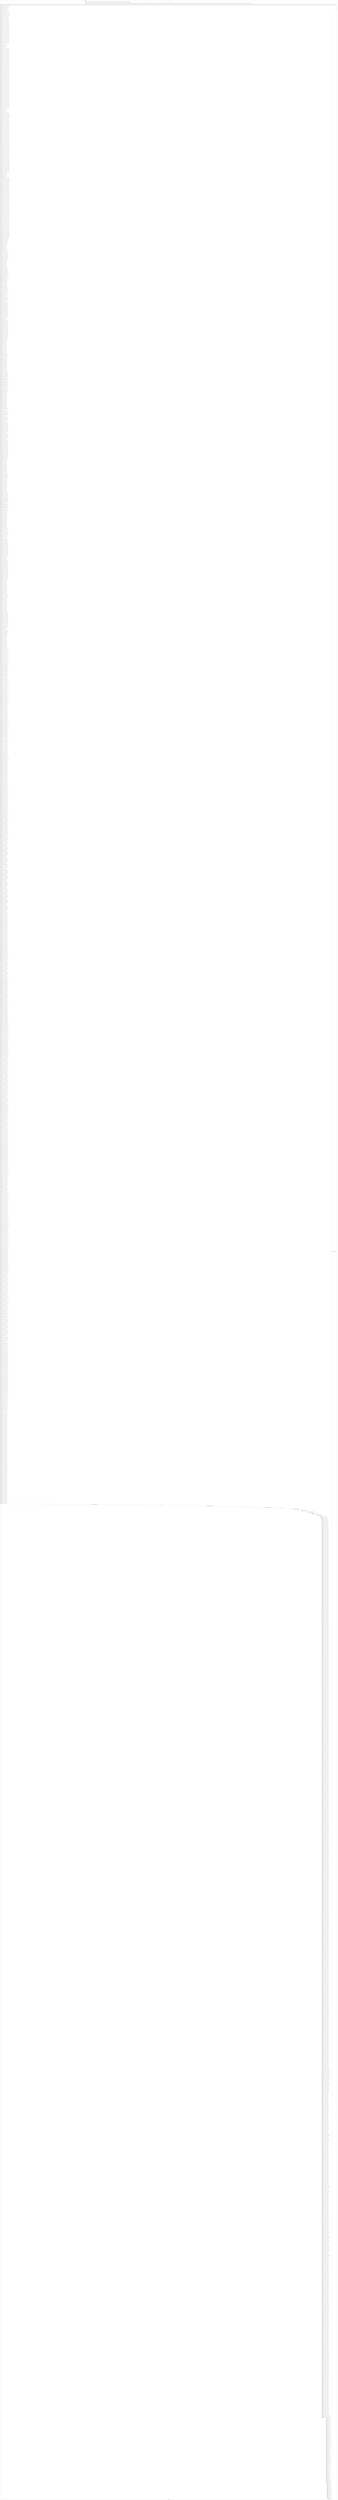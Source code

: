 digraph G {
label="Btor2XCFA";
subgraph cluster_0 {
label="main";
main_init[];
l1[];
l3[];
l4[];
l5[];
l6[];
l7[];
l8[];
l9[];
l10[];
l11[];
l12[];
l13[];
l14[];
l15[];
l16[];
l17[];
l18[];
l19[];
l20[];
l21[];
l22[];
l23[];
l24[];
l25[];
l26[];
l27[];
l28[];
l29[];
l30[];
l31[];
l32[];
l33[];
l34[];
l35[];
l36[];
l37[];
l38[];
l39[];
l40[];
l41[];
l42[];
l43[];
l44[];
l45[];
l46[];
l47[];
l48[];
l49[];
l50[];
l51[];
l52[];
l53[];
l54[];
l55[];
l56[];
l57[];
l58[];
l59[];
l60[];
l61[];
l62[];
l63[];
l64[];
l65[];
l66[];
l67[];
l68[];
l69[];
l70[];
l71[];
l72[];
l73[];
l74[];
l75[];
l76[];
l77[];
l78[];
l79[];
l80[];
l81[];
l82[];
l83[];
l84[];
l85[];
l86[];
l87[];
l88[];
l89[];
l90[];
l91[];
l92[];
l93[];
l94[];
l95[];
l96[];
l97[];
l98[];
l99[];
l100[];
l101[];
l102[];
l103[];
l104[];
l105[];
l106[];
l107[];
l108[];
l109[];
l110[];
l111[];
l112[];
l113[];
l114[];
l115[];
l116[];
l117[];
l118[];
l119[];
l120[];
l121[];
l122[];
l123[];
l124[];
l125[];
l126[];
l127[];
l128[];
l129[];
l130[];
l131[];
l132[];
l133[];
l134[];
l135[];
l136[];
l137[];
l138[];
l139[];
l140[];
l141[];
l142[];
l143[];
l144[];
l145[];
l146[];
l147[];
l148[];
l149[];
l150[];
l151[];
l152[];
l153[];
l154[];
l155[];
l156[];
l157[];
l158[];
l159[];
l160[];
l161[];
l162[];
l163[];
l164[];
l165[];
l166[];
l167[];
l168[];
l169[];
l170[];
l171[];
l172[];
l173[];
l174[];
l175[];
l176[];
l177[];
l178[];
l179[];
l180[];
l181[];
l182[];
l183[];
l184[];
l185[];
l186[];
l187[];
l188[];
l189[];
l190[];
l191[];
l192[];
l193[];
l194[];
l195[];
l196[];
l197[];
l198[];
l199[];
l200[];
l201[];
l202[];
l203[];
l204[];
l205[];
l206[];
l207[];
l208[];
l209[];
l210[];
l211[];
l212[];
l213[];
l214[];
l215[];
l216[];
l217[];
l218[];
l219[];
l220[];
l221[];
l222[];
l223[];
l224[];
l225[];
l226[];
l227[];
l228[];
l229[];
l230[];
l231[];
l232[];
l233[];
l234[];
l235[];
l236[];
l237[];
l238[];
l239[];
l240[];
l241[];
l242[];
l243[];
l244[];
l245[];
l246[];
l247[];
l248[];
l249[];
l250[];
l251[];
l252[];
l253[];
l254[];
l255[];
l256[];
l257[];
l258[];
l259[];
l260[];
l261[];
l262[];
l263[];
l264[];
l265[];
l266[];
l267[];
l268[];
l269[];
l270[];
l271[];
l272[];
l273[];
l274[];
l275[];
l276[];
l277[];
l278[];
l279[];
l280[];
l281[];
l282[];
l283[];
l284[];
l285[];
l286[];
l287[];
l288[];
l289[];
l290[];
l291[];
l292[];
l293[];
l294[];
l295[];
l296[];
l297[];
l298[];
l299[];
l300[];
l301[];
l302[];
l303[];
l304[];
l305[];
l306[];
l307[];
l308[];
l309[];
l310[];
l311[];
l312[];
l313[];
l314[];
l315[];
l316[];
l317[];
l318[];
l319[];
l320[];
l321[];
l322[];
l323[];
l324[];
l325[];
l326[];
l327[];
l328[];
l329[];
l330[];
l331[];
l332[];
l333[];
l334[];
l335[];
l336[];
l337[];
l338[];
l339[];
l340[];
l341[];
l342[];
l343[];
l344[];
l345[];
l346[];
l347[];
l348[];
l349[];
l350[];
l351[];
l352[];
l353[];
l354[];
l355[];
l356[];
l357[];
l358[];
l359[];
l360[];
l361[];
l362[];
l363[];
l364[];
l365[];
l366[];
l367[];
l368[];
l369[];
l370[];
l371[];
l372[];
l373[];
l374[];
l375[];
l376[];
l377[];
l378[];
l379[];
l380[];
l381[];
l382[];
l383[];
l384[];
l385[];
l386[];
l387[];
l388[];
l389[];
l390[];
l391[];
l392[];
l393[];
l394[];
l395[];
l396[];
l397[];
l398[];
l399[];
l400[];
l401[];
l402[];
l403[];
l404[];
l405[];
l406[];
l407[];
l408[];
l409[];
l410[];
l411[];
l412[];
l413[];
l414[];
l415[];
l416[];
l417[];
l418[];
l419[];
l420[];
l421[];
l422[];
l423[];
l424[];
l425[];
l426[];
l427[];
l428[];
l429[];
l430[];
l431[];
l432[];
l433[];
l434[];
l435[];
l436[];
l437[];
l438[];
l439[];
l440[];
l441[];
l442[];
l443[];
l444[];
l445[];
l446[];
l447[];
l448[];
l449[];
l450[];
l451[];
l452[];
l453[];
l454[];
l455[];
l456[];
l457[];
l458[];
l459[];
l460[];
l461[];
l462[];
l463[];
l464[];
l465[];
l466[];
l467[];
l468[];
l469[];
l470[];
l471[];
l472[];
l473[];
l474[];
l475[];
l476[];
l477[];
l478[];
l479[];
l480[];
l481[];
l482[];
l483[];
l484[];
l485[];
l486[];
l487[];
l488[];
l489[];
l490[];
l491[];
l492[];
l493[];
l494[];
l495[];
l496[];
l497[];
l498[];
l499[];
l500[];
l501[];
l502[];
l503[];
l504[];
l505[];
l506[];
l507[];
l508[];
l509[];
l510[];
l511[];
l512[];
l513[];
l514[];
l515[];
l516[];
l517[];
l518[];
l519[];
l520[];
l521[];
l522[];
l523[];
l524[];
l525[];
l526[];
l527[];
l528[];
l529[];
l530[];
l531[];
l532[];
l533[];
l534[];
l535[];
l536[];
l537[];
l538[];
l539[];
l540[];
l541[];
l542[];
l543[];
l544[];
l545[];
l546[];
l547[];
l548[];
l549[];
l550[];
l551[];
l552[];
l553[];
l554[];
l555[];
l556[];
l557[];
l558[];
l559[];
l560[];
l561[];
l562[];
l563[];
l564[];
l565[];
l566[];
l567[];
l568[];
l569[];
l570[];
l571[];
l572[];
l573[];
l574[];
l575[];
l576[];
l577[];
l578[];
l579[];
l580[];
l581[];
l582[];
l583[];
l584[];
l585[];
l586[];
l587[];
l588[];
l589[];
l590[];
l591[];
l592[];
l593[];
l594[];
l595[];
l596[];
l597[];
l598[];
l599[];
l600[];
l601[];
l602[];
l603[];
l604[];
l605[];
l606[];
l607[];
l608[];
l609[];
l610[];
l611[];
l612[];
l613[];
l614[];
l615[];
l616[];
l617[];
l618[];
l619[];
l620[];
l621[];
l622[];
l623[];
l624[];
l625[];
l626[];
l627[];
l628[];
l629[];
l630[];
l631[];
l632[];
l633[];
l634[];
l635[];
l636[];
l637[];
l638[];
l639[];
l640[];
l641[];
l642[];
l643[];
l644[];
l645[];
l646[];
l647[];
l648[];
l649[];
l650[];
l651[];
l652[];
l653[];
l654[];
l655[];
l656[];
l657[];
l658[];
l659[];
l660[];
l661[];
l662[];
l663[];
l664[];
l665[];
l666[];
l667[];
l668[];
l669[];
l670[];
l671[];
l672[];
l673[];
l674[];
l675[];
l676[];
l677[];
l678[];
l679[];
l680[];
l681[];
l682[];
l683[];
l684[];
l685[];
l686[];
l687[];
l688[];
l689[];
l690[];
l691[];
l692[];
l693[];
l694[];
l695[];
l696[];
l697[];
l698[];
l699[];
l700[];
l701[];
l702[];
l703[];
l704[];
l705[];
l706[];
l707[];
l708[];
l709[];
l710[];
l711[];
l712[];
l713[];
l714[];
l715[];
l716[];
l717[];
l718[];
l719[];
l720[];
l721[];
l722[];
l723[];
l724[];
l725[];
l726[];
l727[];
l728[];
l729[];
l730[];
l731[];
l732[];
l733[];
l734[];
l735[];
l736[];
l737[];
l738[];
l739[];
l740[];
l741[];
l742[];
l743[];
l744[];
l745[];
l746[];
l747[];
l748[];
l749[];
l750[];
l751[];
l752[];
l753[];
l754[];
l755[];
l756[];
l757[];
l758[];
l759[];
l760[];
l761[];
l762[];
l763[];
l764[];
l765[];
l766[];
l767[];
l768[];
l769[];
l770[];
l771[];
l772[];
l773[];
l774[];
l775[];
l776[];
l777[];
l778[];
l779[];
l780[];
l781[];
l782[];
l783[];
l784[];
l785[];
l786[];
l787[];
l788[];
l789[];
l790[];
l791[];
l792[];
l793[];
l794[];
l795[];
l796[];
l797[];
l798[];
l799[];
l800[];
l801[];
l802[];
l803[];
l804[];
l805[];
l806[];
l807[];
l808[];
l809[];
l810[];
l811[];
l812[];
l813[];
l814[];
l815[];
l816[];
l817[];
l818[];
l819[];
l820[];
l821[];
l822[];
l823[];
l824[];
l825[];
l826[];
l827[];
l828[];
l829[];
l830[];
l831[];
l832[];
l833[];
l834[];
l835[];
l836[];
l837[];
l838[];
l839[];
l840[];
l841[];
l842[];
l843[];
l844[];
l845[];
l846[];
l847[];
l848[];
l849[];
l850[];
l851[];
l852[];
l853[];
l854[];
l855[];
l856[];
l857[];
l858[];
l859[];
l860[];
l861[];
l862[];
l863[];
l864[];
l865[];
l866[];
l867[];
l868[];
l869[];
l870[];
l871[];
l872[];
l873[];
l874[];
l875[];
l876[];
l877[];
l878[];
l879[];
l880[];
l881[];
l882[];
l883[];
l884[];
l885[];
l886[];
l887[];
l888[];
l889[];
l890[];
l891[];
l892[];
l893[];
l894[];
l895[];
l896[];
l897[];
l898[];
l899[];
l900[];
l901[];
l902[];
l903[];
l904[];
l905[];
l906[];
l907[];
l908[];
l909[];
l910[];
l911[];
l912[];
l913[];
l914[];
l915[];
l916[];
l917[];
l918[];
l919[];
l920[];
l921[];
l922[];
l923[];
l924[];
l925[];
l926[];
l927[];
l928[];
l929[];
l930[];
l931[];
l932[];
l933[];
l934[];
l935[];
l936[];
l937[];
l938[];
l939[];
l940[];
l941[];
l942[];
l943[];
l944[];
l945[];
l946[];
l947[];
l948[];
l949[];
l950[];
l951[];
l952[];
l953[];
l954[];
l955[];
l956[];
l957[];
l958[];
l959[];
l960[];
l961[];
l962[];
l963[];
l964[];
l965[];
l966[];
l967[];
l968[];
l969[];
l970[];
l971[];
l972[];
l973[];
l974[];
l975[];
l976[];
l977[];
l978[];
l979[];
l980[];
l981[];
l982[];
l983[];
l984[];
l985[];
l986[];
l987[];
l988[];
l989[];
l990[];
l991[];
l992[];
l993[];
l994[];
l995[];
l996[];
l997[];
l998[];
l999[];
l1000[];
l1001[];
l1002[];
l1003[];
l1004[];
l1005[];
l1006[];
l1007[];
l1008[];
l1009[];
l1010[];
l1011[];
l1012[];
l1013[];
l1014[];
l1015[];
l1016[];
l1017[];
l1018[];
l1019[];
l1020[];
l1021[];
l1022[];
l1023[];
l1024[];
l1025[];
l1026[];
l1027[];
l1028[];
l1029[];
l1030[];
l1031[];
l1032[];
l1033[];
l1034[];
l1035[];
l1036[];
l1037[];
l1038[];
l1039[];
l1040[];
l1041[];
l1042[];
l1043[];
l1044[];
l1045[];
l1046[];
l1047[];
l1048[];
l1049[];
l1050[];
l1051[];
l1052[];
l1053[];
l1054[];
l1055[];
l1056[];
l1057[];
l1058[];
l1059[];
l1060[];
l1061[];
l1062[];
l1063[];
l1064[];
l1065[];
l1066[];
l1067[];
l1068[];
l1069[];
l1070[];
l1071[];
l1072[];
l1073[];
l1074[];
l1075[];
l1076[];
l1077[];
l1078[];
l1079[];
l1080[];
l1081[];
l1082[];
l1083[];
l1084[];
l1085[];
l1086[];
l1087[];
l1088[];
l1089[];
l1090[];
l1091[];
l1092[];
l1093[];
l1094[];
l1095[];
l1096[];
l1097[];
l1098[];
l1099[];
l1100[];
l1101[];
l1102[];
l1103[];
l1104[];
l1105[];
l1106[];
l1107[];
l1108[];
l1109[];
l1110[];
l1111[];
l1112[];
l1113[];
l1114[];
l1115[];
l1116[];
l1117[];
l1118[];
l1119[];
l1120[];
l1121[];
l1122[];
l1123[];
l1124[];
l1125[];
l1126[];
l1127[];
l1128[];
l1129[];
l1130[];
l1131[];
l1132[];
l1133[];
l1134[];
l1135[];
l1136[];
l1137[];
l1138[];
l1139[];
l1140[];
l1141[];
l1142[];
l1143[];
l1144[];
l1145[];
l1146[];
l1147[];
l1148[];
l1149[];
l1150[];
l1151[];
l1152[];
l1153[];
l1154[];
l1155[];
l1156[];
l1157[];
l1158[];
l1159[];
l1160[];
l1161[];
l1162[];
l1163[];
l1164[];
l1165[];
l1166[];
l1167[];
l1168[];
l1169[];
l1170[];
l1171[];
l1172[];
l1173[];
l1174[];
l1175[];
l1176[];
l1177[];
l1178[];
l1179[];
l1180[];
l1181[];
l1182[];
l1183[];
l1184[];
l1185[];
l1186[];
l1187[];
l1188[];
l1189[];
l1190[];
l1191[];
l1192[];
l1193[];
l1194[];
l1195[];
l1196[];
l1197[];
l1198[];
l1199[];
l1200[];
l1201[];
l1202[];
l1203[];
l1204[];
l1205[];
l1206[];
l1207[];
l1208[];
l1209[];
l1210[];
l1211[];
l1212[];
l1213[];
l1214[];
l1215[];
l1216[];
l1217[];
l1218[];
l1219[];
l1220[];
l1221[];
l1222[];
l1223[];
l1224[];
l1225[];
l1226[];
l1227[];
l1228[];
l1229[];
l1230[];
l1231[];
l1232[];
l1233[];
l1234[];
l1235[];
l1236[];
l1237[];
l1238[];
l1239[];
l1240[];
l1241[];
l1242[];
l1243[];
l1244[];
l1245[];
l1246[];
l1247[];
l1248[];
l1249[];
l1250[];
l1251[];
l1252[];
l1253[];
l1254[];
l1255[];
l1256[];
l1257[];
l1258[];
l1259[];
l1260[];
l1261[];
l1262[];
l1263[];
l1264[];
l1265[];
l1266[];
l1267[];
l1268[];
l1269[];
l1270[];
l1271[];
l1272[];
l1273[];
l1274[];
l1275[];
l1276[];
l1277[];
l1278[];
l1279[];
l1280[];
l1281[];
l1282[];
l1283[];
l1284[];
l1285[];
l1286[];
l1287[];
l1288[];
l1289[];
l1290[];
l1291[];
l1292[];
l1293[];
l1294[];
l1295[];
l1296[];
l1297[];
l1298[];
l1299[];
l1300[];
l1301[];
l1302[];
l1303[];
l1304[];
l1305[];
l1306[];
l1307[];
l1308[];
l1309[];
l1310[];
l1311[];
l1312[];
l1313[];
l1314[];
l1315[];
l1316[];
l1317[];
l1318[];
l1319[];
l1320[];
l1321[];
l1322[];
l1323[];
l1324[];
l1325[];
l1326[];
l1327[];
l1328[];
l1329[];
l1330[];
l1331[];
l1332[];
l1333[];
l1334[];
l1335[];
l1336[];
l1337[];
l1338[];
l1339[];
l1340[];
l1341[];
l1342[];
l1343[];
l1344[];
l1345[];
l1346[];
l1347[];
l1348[];
l1349[];
l1350[];
l1351[];
l1352[];
l1353[];
l1354[];
l1355[];
l1356[];
l1357[];
l1358[];
l1359[];
l1360[];
l1361[];
l1362[];
l1363[];
l1364[];
l1365[];
l1366[];
l1367[];
l1368[];
l1369[];
l1370[];
l1371[];
l1372[];
l1373[];
l1374[];
l1375[];
l1376[];
l1377[];
l1378[];
l1379[];
l1380[];
l1381[];
l1382[];
l1383[];
l1384[];
l1385[];
l1386[];
l1387[];
l1388[];
l1389[];
l1390[];
l1391[];
l1392[];
l1393[];
l1394[];
l1395[];
l1396[];
l1397[];
l1398[];
l1399[];
l1400[];
l1401[];
l1402[];
l1403[];
l1404[];
l1405[];
l1406[];
l1407[];
l1408[];
l1409[];
l1410[];
l1411[];
l1412[];
l1413[];
l1414[];
l1415[];
l1416[];
l1417[];
l1418[];
l1419[];
l1420[];
l1421[];
l1422[];
l1423[];
l1424[];
l1425[];
l1426[];
l1427[];
l1428[];
l1429[];
l1430[];
l1431[];
l1432[];
l1433[];
l1434[];
l1435[];
l1436[];
l1437[];
l1438[];
l1439[];
l1440[];
l1441[];
l1442[];
l1443[];
l1444[];
l1445[];
l1446[];
l1447[];
l1448[];
l1449[];
l1450[];
l1451[];
l1452[];
l1453[];
l1454[];
l1455[];
l1456[];
l1457[];
l1458[];
l1459[];
l1460[];
l1461[];
l1462[];
l1463[];
l1464[];
l1465[];
l1466[];
l1467[];
l1468[];
l1469[];
l1470[];
l1471[];
l1472[];
l1473[];
l1474[];
l1475[];
l1476[];
l1477[];
l1478[];
l1479[];
l1480[];
l1481[];
l1482[];
l1483[];
l1484[];
l1485[];
l1486[];
l1487[];
l1488[];
l1489[];
l1490[];
l1491[];
l1492[];
l1493[];
l1494[];
l1495[];
l1496[];
l1497[];
l1498[];
l1499[];
l1500[];
l1501[];
l1502[];
l1503[];
l1504[];
l1505[];
l1506[];
l1507[];
l1508[];
l1509[];
l1510[];
l1511[];
l1512[];
l1513[];
l1514[];
l1515[];
l1516[];
l1517[];
l1518[];
l1519[];
l1520[];
l1521[];
l1522[];
l1523[];
l1524[];
l1525[];
l1526[];
l1527[];
l1528[];
l1529[];
l1530[];
l1531[];
l1532[];
l1533[];
l1534[];
l1535[];
l1536[];
l1537[];
l1538[];
l1539[];
l1540[];
l1541[];
l1542[];
l1543[];
l1544[];
l1545[];
l1546[];
l1547[];
l1548[];
l1549[];
l1550[];
l1551[];
l1552[];
l1553[];
l1554[];
l1555[];
l1556[];
l1557[];
l1558[];
l1559[];
l1560[];
l1561[];
l1562[];
l1563[];
l1564[];
l1565[];
l1566[];
l1567[];
l1568[];
l1569[];
l1570[];
l1571[];
l1572[];
l1573[];
l1574[];
l1575[];
l1576[];
l1577[];
l1578[];
l1579[];
l1580[];
l1581[];
l1582[];
l1583[];
l1584[];
l1585[];
l1586[];
l1587[];
l1588[];
l1589[];
l1590[];
l1591[];
l1592[];
l1593[];
l1594[];
l1595[];
l1596[];
l1597[];
l1598[];
l1599[];
l1600[];
l1601[];
l1602[];
l1603[];
l1604[];
l1605[];
main_error[];
l1606[];
l1607[];
l1608[];
l1609[];
l1610[];
l1611[];
l1612[];
l1613[];
l1614[];
l1615[];
l1616[];
l1617[];
l1618[];
l1619[];
l1620[];
l1621[];
l1622[];
l1623[];
l1624[];
l1625[];
l1626[];
l1627[];
l1628[];
l1629[];
l1630[];
l1631[];
l1632[];
l1633[];
l1634[];
l1635[];
l1636[];
l1637[];
l1638[];
l1639[];
l1640[];
l1641[];
l1642[];
l1643[];
l1644[];
l1645[];
l1646[];
l1647[];
l1648[];
l1649[];
l1650[];
l1651[];
l1652[];
l1653[];
l1654[];
l1655[];
l1656[];
l1657[];
l1658[];
l1659[];
l1660[];
main_init -> l1 [label="[(assign const_5 #b00000000),(assign const_30 #b0),(assign const_117 #b00000000000000000000000000000001),(assign const_118 #b00000000000000000000000000000000),(assign const_135 #b00000000),(assign const_138 #b00000001),(assign const_172 #b000000000000000000000000),(assign const_262 #b00000010),(assign const_347 #b00000011)] "];
l3 -> l4 [label="[(havoc input_127),(havoc input_128),(havoc input_129),(havoc input_134),(havoc input_136),(havoc input_137),(havoc input_143),(havoc input_144),(havoc input_145),(havoc input_150),(havoc input_151),(havoc input_152),(havoc input_157),(havoc input_158),(havoc input_159),(havoc input_164),(havoc input_165),(havoc input_166),(havoc input_171),(havoc input_176),(havoc input_177),(havoc input_183),(havoc input_184),(havoc input_185),(havoc input_186),(havoc input_187),(havoc input_188),(havoc input_189),(havoc input_190),(havoc input_191),(havoc input_192),(havoc input_193),(havoc input_194),(havoc input_195),(havoc input_196),(havoc input_197),(havoc input_198),(havoc input_199),(havoc input_200),(havoc input_201),(havoc input_202),(havoc input_203),(havoc input_204),(havoc input_205),(havoc input_206),(havoc input_207),(havoc input_208),(havoc input_209),(havoc input_210),(havoc input_211),(havoc input_212),(havoc input_213),(havoc input_214),(havoc input_215),(havoc input_216),(havoc input_217),(havoc input_218),(havoc input_256),(havoc input_260),(havoc input_261),(havoc input_268),(havoc input_269),(havoc input_270),(havoc input_271),(havoc input_272),(havoc input_273),(havoc input_274),(havoc input_275),(havoc input_276),(havoc input_277),(havoc input_278),(havoc input_279),(havoc input_280),(havoc input_281),(havoc input_282),(havoc input_283),(havoc input_284),(havoc input_285),(havoc input_286),(havoc input_287),(havoc input_288),(havoc input_289),(havoc input_290),(havoc input_291),(havoc input_292),(havoc input_293),(havoc input_294),(havoc input_295),(havoc input_296),(havoc input_297),(havoc input_298),(havoc input_299),(havoc input_300),(havoc input_301),(havoc input_302),(havoc input_303),(havoc input_341),(havoc input_345),(havoc input_346),(havoc input_353),(havoc input_354),(havoc input_355),(havoc input_356),(havoc input_357),(havoc input_358),(havoc input_359),(havoc input_360),(havoc input_361),(havoc input_362),(havoc input_363),(havoc input_364),(havoc input_365),(havoc input_366),(havoc input_367),(havoc input_368),(havoc input_369),(havoc input_370),(havoc input_371),(havoc input_372),(havoc input_373),(havoc input_374),(havoc input_375),(havoc input_376),(havoc input_377),(havoc input_378),(havoc input_379),(havoc input_380),(havoc input_381),(havoc input_382),(havoc input_383),(havoc input_384),(havoc input_385),(havoc input_386),(havoc input_387),(havoc input_388),(havoc input_468),(havoc input_491),(havoc input_504),(havoc input_517),(havoc input_564),(havoc input_587),(havoc input_600),(havoc input_613),(havoc input_660),(havoc input_683),(havoc input_696),(havoc input_709)] "];
l4 -> l5 [label="[(assign ternary_119 (ite (= state_63 #b1) const_117 const_118))] "];
l5 -> l6 [label="[(assign ternary_120 (ite (= state_87 #b1) const_117 const_118))] "];
l6 -> l7 [label="[(assign binary_121 (bvadd ternary_119 ternary_120))] "];
l7 -> l8 [label="[(assign ternary_122 (ite (= state_111 #b1) const_117 const_118))] "];
l8 -> l9 [label="[(assign binary_123 (bvadd binary_121 ternary_122))] "];
l9 -> l10 [label="[(assign comparison_124 (ite (bvule binary_123 const_117) #b1 #b0))] "];
l10 -> l11 [label="[(assign binary_125 (bvand (bvnot state_115) (bvnot comparison_124)))] "];
l11 -> l12 [label="[(assign ternary_130 (ite (= input_129 #b1) state_8 state_6))] "];
l12 -> l13 [label="[(assign ternary_131 (ite (= input_128 #b1) state_8 ternary_130))] "];
l13 -> l14 [label="[(assign ternary_132 (ite (= input_127 #b1) state_8 ternary_131))] "];
l14 -> l15 [label="[(assign ternary_139 (ite (= input_137 #b1) const_138 state_8))] "];
l15 -> l16 [label="[(assign ternary_140 (ite (= input_136 #b1) const_135 ternary_139))] "];
l16 -> l17 [label="[(assign ternary_141 (ite (= input_134 #b1) const_135 ternary_140))] "];
l17 -> l18 [label="[(assign ternary_146 (ite (= input_145 #b1) state_12 state_10))] "];
l18 -> l19 [label="[(assign ternary_147 (ite (= input_144 #b1) state_12 ternary_146))] "];
l19 -> l20 [label="[(assign ternary_148 (ite (= input_143 #b1) state_12 ternary_147))] "];
l20 -> l21 [label="[(assign ternary_153 (ite (= input_152 #b1) const_138 state_12))] "];
l21 -> l22 [label="[(assign ternary_154 (ite (= input_151 #b1) const_135 ternary_153))] "];
l22 -> l23 [label="[(assign ternary_155 (ite (= input_150 #b1) const_135 ternary_154))] "];
l23 -> l24 [label="[(assign ternary_160 (ite (= input_159 #b1) state_16 state_14))] "];
l24 -> l25 [label="[(assign ternary_161 (ite (= input_158 #b1) state_16 ternary_160))] "];
l25 -> l26 [label="[(assign ternary_162 (ite (= input_157 #b1) state_16 ternary_161))] "];
l26 -> l27 [label="[(assign ternary_167 (ite (= input_166 #b1) const_138 state_16))] "];
l27 -> l28 [label="[(assign ternary_168 (ite (= input_165 #b1) const_135 ternary_167))] "];
l28 -> l29 [label="[(assign ternary_169 (ite (= input_164 #b1) const_135 ternary_168))] "];
l29 -> l30 [label="[(assign binary_173 (++ const_172 state_18))] "];
l30 -> l31 [label="[(assign binary_174 (bvadd const_117 binary_173))] "];
l31 -> l32 [label="[(assign slice_175 (extract binary_174 0 8))] "];
l32 -> l33 [label="[(assign ternary_178 (ite (= input_177 #b1) const_138 state_18))] "];
l33 -> l34 [label="[(assign ternary_179 (ite (= input_176 #b1) slice_175 ternary_178))] "];
l34 -> l35 [label="[(assign ternary_180 (ite (= input_171 #b1) slice_175 ternary_179))] "];
l35 -> l36 [label="[(assign ternary_181 (ite (= input_129 #b1) const_135 ternary_180))] "];
l36 -> l37 [label="[(assign ternary_219 (ite (= input_218 #b1) state_6 state_20))] "];
l37 -> l38 [label="[(assign ternary_220 (ite (= input_217 #b1) state_6 ternary_219))] "];
l38 -> l39 [label="[(assign ternary_221 (ite (= input_216 #b1) state_6 ternary_220))] "];
l39 -> l40 [label="[(assign ternary_222 (ite (= input_215 #b1) state_6 ternary_221))] "];
l40 -> l41 [label="[(assign ternary_223 (ite (= input_214 #b1) const_135 ternary_222))] "];
l41 -> l42 [label="[(assign ternary_224 (ite (= input_213 #b1) const_135 ternary_223))] "];
l42 -> l43 [label="[(assign ternary_225 (ite (= input_212 #b1) const_135 ternary_224))] "];
l43 -> l44 [label="[(assign ternary_226 (ite (= input_211 #b1) const_135 ternary_225))] "];
l44 -> l45 [label="[(assign ternary_227 (ite (= input_210 #b1) const_138 ternary_226))] "];
l45 -> l46 [label="[(assign ternary_228 (ite (= input_209 #b1) const_138 ternary_227))] "];
l46 -> l47 [label="[(assign ternary_229 (ite (= input_208 #b1) const_138 ternary_228))] "];
l47 -> l48 [label="[(assign ternary_230 (ite (= input_207 #b1) const_138 ternary_229))] "];
l48 -> l49 [label="[(assign ternary_231 (ite (= input_206 #b1) state_10 ternary_230))] "];
l49 -> l50 [label="[(assign ternary_232 (ite (= input_205 #b1) state_10 ternary_231))] "];
l50 -> l51 [label="[(assign ternary_233 (ite (= input_204 #b1) state_10 ternary_232))] "];
l51 -> l52 [label="[(assign ternary_234 (ite (= input_203 #b1) state_10 ternary_233))] "];
l52 -> l53 [label="[(assign ternary_235 (ite (= input_202 #b1) const_135 ternary_234))] "];
l53 -> l54 [label="[(assign ternary_236 (ite (= input_201 #b1) const_135 ternary_235))] "];
l54 -> l55 [label="[(assign ternary_237 (ite (= input_200 #b1) const_135 ternary_236))] "];
l55 -> l56 [label="[(assign ternary_238 (ite (= input_199 #b1) const_135 ternary_237))] "];
l56 -> l57 [label="[(assign ternary_239 (ite (= input_198 #b1) const_138 ternary_238))] "];
l57 -> l58 [label="[(assign ternary_240 (ite (= input_197 #b1) const_138 ternary_239))] "];
l58 -> l59 [label="[(assign ternary_241 (ite (= input_196 #b1) const_138 ternary_240))] "];
l59 -> l60 [label="[(assign ternary_242 (ite (= input_195 #b1) const_138 ternary_241))] "];
l60 -> l61 [label="[(assign ternary_243 (ite (= input_194 #b1) state_14 ternary_242))] "];
l61 -> l62 [label="[(assign ternary_244 (ite (= input_193 #b1) state_14 ternary_243))] "];
l62 -> l63 [label="[(assign ternary_245 (ite (= input_192 #b1) state_14 ternary_244))] "];
l63 -> l64 [label="[(assign ternary_246 (ite (= input_191 #b1) state_14 ternary_245))] "];
l64 -> l65 [label="[(assign ternary_247 (ite (= input_190 #b1) const_135 ternary_246))] "];
l65 -> l66 [label="[(assign ternary_248 (ite (= input_189 #b1) const_135 ternary_247))] "];
l66 -> l67 [label="[(assign ternary_249 (ite (= input_188 #b1) const_135 ternary_248))] "];
l67 -> l68 [label="[(assign ternary_250 (ite (= input_187 #b1) const_135 ternary_249))] "];
l68 -> l69 [label="[(assign ternary_251 (ite (= input_186 #b1) const_138 ternary_250))] "];
l69 -> l70 [label="[(assign ternary_252 (ite (= input_185 #b1) const_138 ternary_251))] "];
l70 -> l71 [label="[(assign ternary_253 (ite (= input_184 #b1) const_138 ternary_252))] "];
l71 -> l72 [label="[(assign ternary_254 (ite (= input_183 #b1) const_138 ternary_253))] "];
l72 -> l73 [label="[(assign binary_257 (++ const_172 state_22))] "];
l73 -> l74 [label="[(assign binary_258 (bvadd const_117 binary_257))] "];
l74 -> l75 [label="[(assign slice_259 (extract binary_258 0 8))] "];
l75 -> l76 [label="[(assign ternary_263 (ite (= input_261 #b1) const_262 state_22))] "];
l76 -> l77 [label="[(assign ternary_264 (ite (= input_260 #b1) slice_259 ternary_263))] "];
l77 -> l78 [label="[(assign ternary_265 (ite (= input_256 #b1) slice_259 ternary_264))] "];
l78 -> l79 [label="[(assign ternary_266 (ite (= input_145 #b1) const_135 ternary_265))] "];
l79 -> l80 [label="[(assign ternary_304 (ite (= input_303 #b1) state_6 state_24))] "];
l80 -> l81 [label="[(assign ternary_305 (ite (= input_302 #b1) state_6 ternary_304))] "];
l81 -> l82 [label="[(assign ternary_306 (ite (= input_301 #b1) state_6 ternary_305))] "];
l82 -> l83 [label="[(assign ternary_307 (ite (= input_300 #b1) state_6 ternary_306))] "];
l83 -> l84 [label="[(assign ternary_308 (ite (= input_299 #b1) const_135 ternary_307))] "];
l84 -> l85 [label="[(assign ternary_309 (ite (= input_298 #b1) const_135 ternary_308))] "];
l85 -> l86 [label="[(assign ternary_310 (ite (= input_297 #b1) const_135 ternary_309))] "];
l86 -> l87 [label="[(assign ternary_311 (ite (= input_296 #b1) const_135 ternary_310))] "];
l87 -> l88 [label="[(assign ternary_312 (ite (= input_295 #b1) const_138 ternary_311))] "];
l88 -> l89 [label="[(assign ternary_313 (ite (= input_294 #b1) const_138 ternary_312))] "];
l89 -> l90 [label="[(assign ternary_314 (ite (= input_293 #b1) const_138 ternary_313))] "];
l90 -> l91 [label="[(assign ternary_315 (ite (= input_292 #b1) const_138 ternary_314))] "];
l91 -> l92 [label="[(assign ternary_316 (ite (= input_291 #b1) state_10 ternary_315))] "];
l92 -> l93 [label="[(assign ternary_317 (ite (= input_290 #b1) state_10 ternary_316))] "];
l93 -> l94 [label="[(assign ternary_318 (ite (= input_289 #b1) state_10 ternary_317))] "];
l94 -> l95 [label="[(assign ternary_319 (ite (= input_288 #b1) state_10 ternary_318))] "];
l95 -> l96 [label="[(assign ternary_320 (ite (= input_287 #b1) const_135 ternary_319))] "];
l96 -> l97 [label="[(assign ternary_321 (ite (= input_286 #b1) const_135 ternary_320))] "];
l97 -> l98 [label="[(assign ternary_322 (ite (= input_285 #b1) const_135 ternary_321))] "];
l98 -> l99 [label="[(assign ternary_323 (ite (= input_284 #b1) const_135 ternary_322))] "];
l99 -> l100 [label="[(assign ternary_324 (ite (= input_283 #b1) const_138 ternary_323))] "];
l100 -> l101 [label="[(assign ternary_325 (ite (= input_282 #b1) const_138 ternary_324))] "];
l101 -> l102 [label="[(assign ternary_326 (ite (= input_281 #b1) const_138 ternary_325))] "];
l102 -> l103 [label="[(assign ternary_327 (ite (= input_280 #b1) const_138 ternary_326))] "];
l103 -> l104 [label="[(assign ternary_328 (ite (= input_279 #b1) state_14 ternary_327))] "];
l104 -> l105 [label="[(assign ternary_329 (ite (= input_278 #b1) state_14 ternary_328))] "];
l105 -> l106 [label="[(assign ternary_330 (ite (= input_277 #b1) state_14 ternary_329))] "];
l106 -> l107 [label="[(assign ternary_331 (ite (= input_276 #b1) state_14 ternary_330))] "];
l107 -> l108 [label="[(assign ternary_332 (ite (= input_275 #b1) const_135 ternary_331))] "];
l108 -> l109 [label="[(assign ternary_333 (ite (= input_274 #b1) const_135 ternary_332))] "];
l109 -> l110 [label="[(assign ternary_334 (ite (= input_273 #b1) const_135 ternary_333))] "];
l110 -> l111 [label="[(assign ternary_335 (ite (= input_272 #b1) const_135 ternary_334))] "];
l111 -> l112 [label="[(assign ternary_336 (ite (= input_271 #b1) const_138 ternary_335))] "];
l112 -> l113 [label="[(assign ternary_337 (ite (= input_270 #b1) const_138 ternary_336))] "];
l113 -> l114 [label="[(assign ternary_338 (ite (= input_269 #b1) const_138 ternary_337))] "];
l114 -> l115 [label="[(assign ternary_339 (ite (= input_268 #b1) const_138 ternary_338))] "];
l115 -> l116 [label="[(assign binary_342 (++ const_172 state_26))] "];
l116 -> l117 [label="[(assign binary_343 (bvadd const_117 binary_342))] "];
l117 -> l118 [label="[(assign slice_344 (extract binary_343 0 8))] "];
l118 -> l119 [label="[(assign ternary_348 (ite (= input_346 #b1) const_347 state_26))] "];
l119 -> l120 [label="[(assign ternary_349 (ite (= input_345 #b1) slice_344 ternary_348))] "];
l120 -> l121 [label="[(assign ternary_350 (ite (= input_341 #b1) slice_344 ternary_349))] "];
l121 -> l122 [label="[(assign ternary_351 (ite (= input_159 #b1) const_135 ternary_350))] "];
l122 -> l123 [label="[(assign ternary_389 (ite (= input_388 #b1) state_6 state_28))] "];
l123 -> l124 [label="[(assign ternary_390 (ite (= input_387 #b1) state_6 ternary_389))] "];
l124 -> l125 [label="[(assign ternary_391 (ite (= input_386 #b1) state_6 ternary_390))] "];
l125 -> l126 [label="[(assign ternary_392 (ite (= input_385 #b1) state_6 ternary_391))] "];
l126 -> l127 [label="[(assign ternary_393 (ite (= input_384 #b1) const_135 ternary_392))] "];
l127 -> l128 [label="[(assign ternary_394 (ite (= input_383 #b1) const_135 ternary_393))] "];
l128 -> l129 [label="[(assign ternary_395 (ite (= input_382 #b1) const_135 ternary_394))] "];
l129 -> l130 [label="[(assign ternary_396 (ite (= input_381 #b1) const_135 ternary_395))] "];
l130 -> l131 [label="[(assign ternary_397 (ite (= input_380 #b1) const_138 ternary_396))] "];
l131 -> l132 [label="[(assign ternary_398 (ite (= input_379 #b1) const_138 ternary_397))] "];
l132 -> l133 [label="[(assign ternary_399 (ite (= input_378 #b1) const_138 ternary_398))] "];
l133 -> l134 [label="[(assign ternary_400 (ite (= input_377 #b1) const_138 ternary_399))] "];
l134 -> l135 [label="[(assign ternary_401 (ite (= input_376 #b1) state_10 ternary_400))] "];
l135 -> l136 [label="[(assign ternary_402 (ite (= input_375 #b1) state_10 ternary_401))] "];
l136 -> l137 [label="[(assign ternary_403 (ite (= input_374 #b1) state_10 ternary_402))] "];
l137 -> l138 [label="[(assign ternary_404 (ite (= input_373 #b1) state_10 ternary_403))] "];
l138 -> l139 [label="[(assign ternary_405 (ite (= input_372 #b1) const_135 ternary_404))] "];
l139 -> l140 [label="[(assign ternary_406 (ite (= input_371 #b1) const_135 ternary_405))] "];
l140 -> l141 [label="[(assign ternary_407 (ite (= input_370 #b1) const_135 ternary_406))] "];
l141 -> l142 [label="[(assign ternary_408 (ite (= input_369 #b1) const_135 ternary_407))] "];
l142 -> l143 [label="[(assign ternary_409 (ite (= input_368 #b1) const_138 ternary_408))] "];
l143 -> l144 [label="[(assign ternary_410 (ite (= input_367 #b1) const_138 ternary_409))] "];
l144 -> l145 [label="[(assign ternary_411 (ite (= input_366 #b1) const_138 ternary_410))] "];
l145 -> l146 [label="[(assign ternary_412 (ite (= input_365 #b1) const_138 ternary_411))] "];
l146 -> l147 [label="[(assign ternary_413 (ite (= input_364 #b1) state_14 ternary_412))] "];
l147 -> l148 [label="[(assign ternary_414 (ite (= input_363 #b1) state_14 ternary_413))] "];
l148 -> l149 [label="[(assign ternary_415 (ite (= input_362 #b1) state_14 ternary_414))] "];
l149 -> l150 [label="[(assign ternary_416 (ite (= input_361 #b1) state_14 ternary_415))] "];
l150 -> l151 [label="[(assign ternary_417 (ite (= input_360 #b1) const_135 ternary_416))] "];
l151 -> l152 [label="[(assign ternary_418 (ite (= input_359 #b1) const_135 ternary_417))] "];
l152 -> l153 [label="[(assign ternary_419 (ite (= input_358 #b1) const_135 ternary_418))] "];
l153 -> l154 [label="[(assign ternary_420 (ite (= input_357 #b1) const_135 ternary_419))] "];
l154 -> l155 [label="[(assign ternary_421 (ite (= input_356 #b1) const_138 ternary_420))] "];
l155 -> l156 [label="[(assign ternary_422 (ite (= input_355 #b1) const_138 ternary_421))] "];
l156 -> l157 [label="[(assign ternary_423 (ite (= input_354 #b1) const_138 ternary_422))] "];
l157 -> l158 [label="[(assign ternary_424 (ite (= input_353 #b1) const_138 ternary_423))] "];
l158 -> l159 [label="[(assign binary_426 (bvand (bvnot state_31) (bvnot input_137)))] "];
l159 -> l160 [label="[(assign binary_427 (bvand binary_426 (bvnot input_136)))] "];
l160 -> l161 [label="[(assign binary_428 (bvand binary_427 (bvnot input_134)))] "];
l161 -> l162 [label="[(assign binary_429 (bvor binary_428 input_129))] "];
l162 -> l163 [label="[(assign binary_430 (bvor binary_429 input_128))] "];
l163 -> l164 [label="[(assign binary_431 (bvor binary_430 input_127))] "];
l164 -> l165 [label="[(assign binary_433 (bvor state_33 input_137))] "];
l165 -> l166 [label="[(assign binary_434 (bvor binary_433 input_136))] "];
l166 -> l167 [label="[(assign binary_435 (bvor binary_434 input_134))] "];
l167 -> l168 [label="[(assign binary_436 (bvand binary_435 (bvnot input_129)))] "];
l168 -> l169 [label="[(assign binary_437 (bvand binary_436 (bvnot input_128)))] "];
l169 -> l170 [label="[(assign binary_438 (bvand binary_437 (bvnot input_127)))] "];
l170 -> l171 [label="[(assign binary_440 (bvand (bvnot state_35) (bvnot input_152)))] "];
l171 -> l172 [label="[(assign binary_441 (bvand binary_440 (bvnot input_151)))] "];
l172 -> l173 [label="[(assign binary_442 (bvand binary_441 (bvnot input_150)))] "];
l173 -> l174 [label="[(assign binary_443 (bvor binary_442 input_145))] "];
l174 -> l175 [label="[(assign binary_444 (bvor binary_443 input_144))] "];
l175 -> l176 [label="[(assign binary_445 (bvor binary_444 input_143))] "];
l176 -> l177 [label="[(assign binary_447 (bvor state_37 input_152))] "];
l177 -> l178 [label="[(assign binary_448 (bvor binary_447 input_151))] "];
l178 -> l179 [label="[(assign binary_449 (bvor binary_448 input_150))] "];
l179 -> l180 [label="[(assign binary_450 (bvand binary_449 (bvnot input_145)))] "];
l180 -> l181 [label="[(assign binary_451 (bvand binary_450 (bvnot input_144)))] "];
l181 -> l182 [label="[(assign binary_452 (bvand binary_451 (bvnot input_143)))] "];
l182 -> l183 [label="[(assign binary_454 (bvand (bvnot state_39) (bvnot input_166)))] "];
l183 -> l184 [label="[(assign binary_455 (bvand binary_454 (bvnot input_165)))] "];
l184 -> l185 [label="[(assign binary_456 (bvand binary_455 (bvnot input_164)))] "];
l185 -> l186 [label="[(assign binary_457 (bvor binary_456 input_159))] "];
l186 -> l187 [label="[(assign binary_458 (bvor binary_457 input_158))] "];
l187 -> l188 [label="[(assign binary_459 (bvor binary_458 input_157))] "];
l188 -> l189 [label="[(assign binary_461 (bvor state_41 input_166))] "];
l189 -> l190 [label="[(assign binary_462 (bvor binary_461 input_165))] "];
l190 -> l191 [label="[(assign binary_463 (bvor binary_462 input_164))] "];
l191 -> l192 [label="[(assign binary_464 (bvand binary_463 (bvnot input_159)))] "];
l192 -> l193 [label="[(assign binary_465 (bvand binary_464 (bvnot input_158)))] "];
l193 -> l194 [label="[(assign binary_466 (bvand binary_465 (bvnot input_157)))] "];
l194 -> l195 [label="[(assign binary_469 (bvor (bvnot state_43) input_468))] "];
l195 -> l196 [label="[(assign binary_470 (bvand binary_469 (bvnot input_137)))] "];
l196 -> l197 [label="[(assign binary_471 (bvor binary_470 input_127))] "];
l197 -> l198 [label="[(assign binary_473 (bvor state_45 input_137))] "];
l198 -> l199 [label="[(assign binary_474 (bvand binary_473 (bvnot input_129)))] "];
l199 -> l200 [label="[(assign binary_476 (bvand state_47 (bvnot input_177)))] "];
l200 -> l201 [label="[(assign binary_477 (bvor binary_476 input_176))] "];
l201 -> l202 [label="[(assign binary_478 (bvand binary_477 (bvnot input_218)))] "];
l202 -> l203 [label="[(assign binary_479 (bvand binary_478 (bvnot input_214)))] "];
l203 -> l204 [label="[(assign binary_480 (bvand binary_479 (bvnot input_210)))] "];
l204 -> l205 [label="[(assign binary_481 (bvor binary_480 input_129))] "];
l205 -> l206 [label="[(assign binary_482 (bvand binary_481 (bvnot input_206)))] "];
l206 -> l207 [label="[(assign binary_483 (bvand binary_482 (bvnot input_202)))] "];
l207 -> l208 [label="[(assign binary_484 (bvand binary_483 (bvnot input_198)))] "];
l208 -> l209 [label="[(assign binary_485 (bvand binary_484 (bvnot input_194)))] "];
l209 -> l210 [label="[(assign binary_486 (bvand binary_485 (bvnot input_190)))] "];
l210 -> l211 [label="[(assign binary_487 (bvand binary_486 (bvnot input_186)))] "];
l211 -> l212 [label="[(assign binary_489 (bvor state_49 input_177))] "];
l212 -> l213 [label="[(assign binary_490 (bvor binary_489 input_171))] "];
l213 -> l214 [label="[(assign binary_492 (bvand binary_490 (bvnot input_491)))] "];
l214 -> l215 [label="[(assign binary_493 (bvand binary_492 (bvnot input_216)))] "];
l215 -> l216 [label="[(assign binary_494 (bvand binary_493 (bvnot input_212)))] "];
l216 -> l217 [label="[(assign binary_495 (bvand binary_494 (bvnot input_208)))] "];
l217 -> l218 [label="[(assign binary_496 (bvand binary_495 (bvnot input_204)))] "];
l218 -> l219 [label="[(assign binary_497 (bvand binary_496 (bvnot input_200)))] "];
l219 -> l220 [label="[(assign binary_498 (bvand binary_497 (bvnot input_196)))] "];
l220 -> l221 [label="[(assign binary_499 (bvand binary_498 (bvnot input_192)))] "];
l221 -> l222 [label="[(assign binary_500 (bvand binary_499 (bvnot input_188)))] "];
l222 -> l223 [label="[(assign binary_501 (bvand binary_500 (bvnot input_184)))] "];
l223 -> l224 [label="[(assign binary_503 (bvand state_51 (bvnot input_176)))] "];
l224 -> l225 [label="[(assign binary_505 (bvand binary_503 (bvnot input_504)))] "];
l225 -> l226 [label="[(assign binary_506 (bvor binary_505 input_218))] "];
l226 -> l227 [label="[(assign binary_507 (bvor binary_506 input_214))] "];
l227 -> l228 [label="[(assign binary_508 (bvor binary_507 input_210))] "];
l228 -> l229 [label="[(assign binary_509 (bvor binary_508 input_206))] "];
l229 -> l230 [label="[(assign binary_510 (bvor binary_509 input_202))] "];
l230 -> l231 [label="[(assign binary_511 (bvor binary_510 input_198))] "];
l231 -> l232 [label="[(assign binary_512 (bvor binary_511 input_194))] "];
l232 -> l233 [label="[(assign binary_513 (bvor binary_512 input_190))] "];
l233 -> l234 [label="[(assign binary_514 (bvor binary_513 input_186))] "];
l234 -> l235 [label="[(assign binary_516 (bvor state_53 input_504))] "];
l235 -> l236 [label="[(assign binary_518 (bvand binary_516 (bvnot input_517)))] "];
l236 -> l237 [label="[(assign binary_519 (bvand binary_518 (bvnot input_468)))] "];
l237 -> l238 [label="[(assign binary_520 (bvor binary_519 input_217))] "];
l238 -> l239 [label="[(assign binary_521 (bvor binary_520 input_213))] "];
l239 -> l240 [label="[(assign binary_522 (bvor binary_521 input_209))] "];
l240 -> l241 [label="[(assign binary_523 (bvor binary_522 input_205))] "];
l241 -> l242 [label="[(assign binary_524 (bvor binary_523 input_201))] "];
l242 -> l243 [label="[(assign binary_525 (bvor binary_524 input_197))] "];
l243 -> l244 [label="[(assign binary_526 (bvor binary_525 input_193))] "];
l244 -> l245 [label="[(assign binary_527 (bvor binary_526 input_189))] "];
l245 -> l246 [label="[(assign binary_528 (bvor binary_527 input_185))] "];
l246 -> l247 [label="[(assign binary_530 (bvor state_55 input_517))] "];
l247 -> l248 [label="[(assign binary_531 (bvand binary_530 (bvnot input_136)))] "];
l248 -> l249 [label="[(assign binary_533 (bvand state_57 (bvnot input_217)))] "];
l249 -> l250 [label="[(assign binary_534 (bvand binary_533 (bvnot input_213)))] "];
l250 -> l251 [label="[(assign binary_535 (bvand binary_534 (bvnot input_209)))] "];
l251 -> l252 [label="[(assign binary_536 (bvor binary_535 input_128))] "];
l252 -> l253 [label="[(assign binary_537 (bvand binary_536 (bvnot input_205)))] "];
l253 -> l254 [label="[(assign binary_538 (bvand binary_537 (bvnot input_201)))] "];
l254 -> l255 [label="[(assign binary_539 (bvand binary_538 (bvnot input_197)))] "];
l255 -> l256 [label="[(assign binary_540 (bvand binary_539 (bvnot input_193)))] "];
l256 -> l257 [label="[(assign binary_541 (bvand binary_540 (bvnot input_189)))] "];
l257 -> l258 [label="[(assign binary_542 (bvand binary_541 (bvnot input_185)))] "];
l258 -> l259 [label="[(assign binary_544 (bvor state_59 input_136))] "];
l259 -> l260 [label="[(assign binary_545 (bvand binary_544 (bvnot input_128)))] "];
l260 -> l261 [label="[(assign binary_547 (bvand state_61 (bvnot input_171)))] "];
l261 -> l262 [label="[(assign binary_548 (bvor binary_547 input_216))] "];
l262 -> l263 [label="[(assign binary_549 (bvor binary_548 input_212))] "];
l263 -> l264 [label="[(assign binary_550 (bvor binary_549 input_208))] "];
l264 -> l265 [label="[(assign binary_551 (bvor binary_550 input_204))] "];
l265 -> l266 [label="[(assign binary_552 (bvor binary_551 input_200))] "];
l266 -> l267 [label="[(assign binary_553 (bvor binary_552 input_196))] "];
l267 -> l268 [label="[(assign binary_554 (bvor binary_553 input_192))] "];
l268 -> l269 [label="[(assign binary_555 (bvor binary_554 input_188))] "];
l269 -> l270 [label="[(assign binary_556 (bvor binary_555 input_184))] "];
l270 -> l271 [label="[(assign binary_558 (bvor state_63 input_491))] "];
l271 -> l272 [label="[(assign binary_559 (bvand binary_558 (bvnot input_134)))] "];
l272 -> l273 [label="[(assign binary_561 (bvor state_65 input_134))] "];
l273 -> l274 [label="[(assign binary_562 (bvand binary_561 (bvnot input_127)))] "];
l274 -> l275 [label="[(assign binary_565 (bvor (bvnot state_67) input_564))] "];
l275 -> l276 [label="[(assign binary_566 (bvand binary_565 (bvnot input_152)))] "];
l276 -> l277 [label="[(assign binary_567 (bvor binary_566 input_143))] "];
l277 -> l278 [label="[(assign binary_569 (bvor state_69 input_152))] "];
l278 -> l279 [label="[(assign binary_570 (bvand binary_569 (bvnot input_145)))] "];
l279 -> l280 [label="[(assign binary_572 (bvand state_71 (bvnot input_261)))] "];
l280 -> l281 [label="[(assign binary_573 (bvor binary_572 input_260))] "];
l281 -> l282 [label="[(assign binary_574 (bvand binary_573 (bvnot input_303)))] "];
l282 -> l283 [label="[(assign binary_575 (bvand binary_574 (bvnot input_299)))] "];
l283 -> l284 [label="[(assign binary_576 (bvand binary_575 (bvnot input_295)))] "];
l284 -> l285 [label="[(assign binary_577 (bvand binary_576 (bvnot input_291)))] "];
l285 -> l286 [label="[(assign binary_578 (bvand binary_577 (bvnot input_287)))] "];
l286 -> l287 [label="[(assign binary_579 (bvand binary_578 (bvnot input_283)))] "];
l287 -> l288 [label="[(assign binary_580 (bvor binary_579 input_145))] "];
l288 -> l289 [label="[(assign binary_581 (bvand binary_580 (bvnot input_279)))] "];
l289 -> l290 [label="[(assign binary_582 (bvand binary_581 (bvnot input_275)))] "];
l290 -> l291 [label="[(assign binary_583 (bvand binary_582 (bvnot input_271)))] "];
l291 -> l292 [label="[(assign binary_585 (bvor state_73 input_261))] "];
l292 -> l293 [label="[(assign binary_586 (bvor binary_585 input_256))] "];
l293 -> l294 [label="[(assign binary_588 (bvand binary_586 (bvnot input_587)))] "];
l294 -> l295 [label="[(assign binary_589 (bvand binary_588 (bvnot input_301)))] "];
l295 -> l296 [label="[(assign binary_590 (bvand binary_589 (bvnot input_297)))] "];
l296 -> l297 [label="[(assign binary_591 (bvand binary_590 (bvnot input_293)))] "];
l297 -> l298 [label="[(assign binary_592 (bvand binary_591 (bvnot input_289)))] "];
l298 -> l299 [label="[(assign binary_593 (bvand binary_592 (bvnot input_285)))] "];
l299 -> l300 [label="[(assign binary_594 (bvand binary_593 (bvnot input_281)))] "];
l300 -> l301 [label="[(assign binary_595 (bvand binary_594 (bvnot input_277)))] "];
l301 -> l302 [label="[(assign binary_596 (bvand binary_595 (bvnot input_273)))] "];
l302 -> l303 [label="[(assign binary_597 (bvand binary_596 (bvnot input_269)))] "];
l303 -> l304 [label="[(assign binary_599 (bvand state_75 (bvnot input_260)))] "];
l304 -> l305 [label="[(assign binary_601 (bvand binary_599 (bvnot input_600)))] "];
l305 -> l306 [label="[(assign binary_602 (bvor binary_601 input_303))] "];
l306 -> l307 [label="[(assign binary_603 (bvor binary_602 input_299))] "];
l307 -> l308 [label="[(assign binary_604 (bvor binary_603 input_295))] "];
l308 -> l309 [label="[(assign binary_605 (bvor binary_604 input_291))] "];
l309 -> l310 [label="[(assign binary_606 (bvor binary_605 input_287))] "];
l310 -> l311 [label="[(assign binary_607 (bvor binary_606 input_283))] "];
l311 -> l312 [label="[(assign binary_608 (bvor binary_607 input_279))] "];
l312 -> l313 [label="[(assign binary_609 (bvor binary_608 input_275))] "];
l313 -> l314 [label="[(assign binary_610 (bvor binary_609 input_271))] "];
l314 -> l315 [label="[(assign binary_612 (bvor state_77 input_600))] "];
l315 -> l316 [label="[(assign binary_614 (bvand binary_612 (bvnot input_613)))] "];
l316 -> l317 [label="[(assign binary_615 (bvand binary_614 (bvnot input_564)))] "];
l317 -> l318 [label="[(assign binary_616 (bvor binary_615 input_302))] "];
l318 -> l319 [label="[(assign binary_617 (bvor binary_616 input_298))] "];
l319 -> l320 [label="[(assign binary_618 (bvor binary_617 input_294))] "];
l320 -> l321 [label="[(assign binary_619 (bvor binary_618 input_290))] "];
l321 -> l322 [label="[(assign binary_620 (bvor binary_619 input_286))] "];
l322 -> l323 [label="[(assign binary_621 (bvor binary_620 input_282))] "];
l323 -> l324 [label="[(assign binary_622 (bvor binary_621 input_278))] "];
l324 -> l325 [label="[(assign binary_623 (bvor binary_622 input_274))] "];
l325 -> l326 [label="[(assign binary_624 (bvor binary_623 input_270))] "];
l326 -> l327 [label="[(assign binary_626 (bvor state_79 input_613))] "];
l327 -> l328 [label="[(assign binary_627 (bvand binary_626 (bvnot input_151)))] "];
l328 -> l329 [label="[(assign binary_629 (bvand state_81 (bvnot input_302)))] "];
l329 -> l330 [label="[(assign binary_630 (bvand binary_629 (bvnot input_298)))] "];
l330 -> l331 [label="[(assign binary_631 (bvand binary_630 (bvnot input_294)))] "];
l331 -> l332 [label="[(assign binary_632 (bvand binary_631 (bvnot input_290)))] "];
l332 -> l333 [label="[(assign binary_633 (bvand binary_632 (bvnot input_286)))] "];
l333 -> l334 [label="[(assign binary_634 (bvand binary_633 (bvnot input_282)))] "];
l334 -> l335 [label="[(assign binary_635 (bvor binary_634 input_144))] "];
l335 -> l336 [label="[(assign binary_636 (bvand binary_635 (bvnot input_278)))] "];
l336 -> l337 [label="[(assign binary_637 (bvand binary_636 (bvnot input_274)))] "];
l337 -> l338 [label="[(assign binary_638 (bvand binary_637 (bvnot input_270)))] "];
l338 -> l339 [label="[(assign binary_640 (bvor state_83 input_151))] "];
l339 -> l340 [label="[(assign binary_641 (bvand binary_640 (bvnot input_144)))] "];
l340 -> l341 [label="[(assign binary_643 (bvand state_85 (bvnot input_256)))] "];
l341 -> l342 [label="[(assign binary_644 (bvor binary_643 input_301))] "];
l342 -> l343 [label="[(assign binary_645 (bvor binary_644 input_297))] "];
l343 -> l344 [label="[(assign binary_646 (bvor binary_645 input_293))] "];
l344 -> l345 [label="[(assign binary_647 (bvor binary_646 input_289))] "];
l345 -> l346 [label="[(assign binary_648 (bvor binary_647 input_285))] "];
l346 -> l347 [label="[(assign binary_649 (bvor binary_648 input_281))] "];
l347 -> l348 [label="[(assign binary_650 (bvor binary_649 input_277))] "];
l348 -> l349 [label="[(assign binary_651 (bvor binary_650 input_273))] "];
l349 -> l350 [label="[(assign binary_652 (bvor binary_651 input_269))] "];
l350 -> l351 [label="[(assign binary_654 (bvor state_87 input_587))] "];
l351 -> l352 [label="[(assign binary_655 (bvand binary_654 (bvnot input_150)))] "];
l352 -> l353 [label="[(assign binary_657 (bvor state_89 input_150))] "];
l353 -> l354 [label="[(assign binary_658 (bvand binary_657 (bvnot input_143)))] "];
l354 -> l355 [label="[(assign binary_661 (bvor (bvnot state_91) input_660))] "];
l355 -> l356 [label="[(assign binary_662 (bvand binary_661 (bvnot input_166)))] "];
l356 -> l357 [label="[(assign binary_663 (bvor binary_662 input_157))] "];
l357 -> l358 [label="[(assign binary_665 (bvor state_93 input_166))] "];
l358 -> l359 [label="[(assign binary_666 (bvand binary_665 (bvnot input_159)))] "];
l359 -> l360 [label="[(assign binary_668 (bvand state_95 (bvnot input_346)))] "];
l360 -> l361 [label="[(assign binary_669 (bvor binary_668 input_345))] "];
l361 -> l362 [label="[(assign binary_670 (bvand binary_669 (bvnot input_388)))] "];
l362 -> l363 [label="[(assign binary_671 (bvand binary_670 (bvnot input_384)))] "];
l363 -> l364 [label="[(assign binary_672 (bvand binary_671 (bvnot input_380)))] "];
l364 -> l365 [label="[(assign binary_673 (bvand binary_672 (bvnot input_376)))] "];
l365 -> l366 [label="[(assign binary_674 (bvand binary_673 (bvnot input_372)))] "];
l366 -> l367 [label="[(assign binary_675 (bvand binary_674 (bvnot input_368)))] "];
l367 -> l368 [label="[(assign binary_676 (bvand binary_675 (bvnot input_364)))] "];
l368 -> l369 [label="[(assign binary_677 (bvand binary_676 (bvnot input_360)))] "];
l369 -> l370 [label="[(assign binary_678 (bvand binary_677 (bvnot input_356)))] "];
l370 -> l371 [label="[(assign binary_679 (bvor binary_678 input_159))] "];
l371 -> l372 [label="[(assign binary_681 (bvor state_97 input_346))] "];
l372 -> l373 [label="[(assign binary_682 (bvor binary_681 input_341))] "];
l373 -> l374 [label="[(assign binary_684 (bvand binary_682 (bvnot input_683)))] "];
l374 -> l375 [label="[(assign binary_685 (bvand binary_684 (bvnot input_386)))] "];
l375 -> l376 [label="[(assign binary_686 (bvand binary_685 (bvnot input_382)))] "];
l376 -> l377 [label="[(assign binary_687 (bvand binary_686 (bvnot input_378)))] "];
l377 -> l378 [label="[(assign binary_688 (bvand binary_687 (bvnot input_374)))] "];
l378 -> l379 [label="[(assign binary_689 (bvand binary_688 (bvnot input_370)))] "];
l379 -> l380 [label="[(assign binary_690 (bvand binary_689 (bvnot input_366)))] "];
l380 -> l381 [label="[(assign binary_691 (bvand binary_690 (bvnot input_362)))] "];
l381 -> l382 [label="[(assign binary_692 (bvand binary_691 (bvnot input_358)))] "];
l382 -> l383 [label="[(assign binary_693 (bvand binary_692 (bvnot input_354)))] "];
l383 -> l384 [label="[(assign binary_695 (bvand state_99 (bvnot input_345)))] "];
l384 -> l385 [label="[(assign binary_697 (bvand binary_695 (bvnot input_696)))] "];
l385 -> l386 [label="[(assign binary_698 (bvor binary_697 input_388))] "];
l386 -> l387 [label="[(assign binary_699 (bvor binary_698 input_384))] "];
l387 -> l388 [label="[(assign binary_700 (bvor binary_699 input_380))] "];
l388 -> l389 [label="[(assign binary_701 (bvor binary_700 input_376))] "];
l389 -> l390 [label="[(assign binary_702 (bvor binary_701 input_372))] "];
l390 -> l391 [label="[(assign binary_703 (bvor binary_702 input_368))] "];
l391 -> l392 [label="[(assign binary_704 (bvor binary_703 input_364))] "];
l392 -> l393 [label="[(assign binary_705 (bvor binary_704 input_360))] "];
l393 -> l394 [label="[(assign binary_706 (bvor binary_705 input_356))] "];
l394 -> l395 [label="[(assign binary_708 (bvor state_101 input_696))] "];
l395 -> l396 [label="[(assign binary_710 (bvand binary_708 (bvnot input_709)))] "];
l396 -> l397 [label="[(assign binary_711 (bvand binary_710 (bvnot input_660)))] "];
l397 -> l398 [label="[(assign binary_712 (bvor binary_711 input_387))] "];
l398 -> l399 [label="[(assign binary_713 (bvor binary_712 input_383))] "];
l399 -> l400 [label="[(assign binary_714 (bvor binary_713 input_379))] "];
l400 -> l401 [label="[(assign binary_715 (bvor binary_714 input_375))] "];
l401 -> l402 [label="[(assign binary_716 (bvor binary_715 input_371))] "];
l402 -> l403 [label="[(assign binary_717 (bvor binary_716 input_367))] "];
l403 -> l404 [label="[(assign binary_718 (bvor binary_717 input_363))] "];
l404 -> l405 [label="[(assign binary_719 (bvor binary_718 input_359))] "];
l405 -> l406 [label="[(assign binary_720 (bvor binary_719 input_355))] "];
l406 -> l407 [label="[(assign binary_722 (bvor state_103 input_709))] "];
l407 -> l408 [label="[(assign binary_723 (bvand binary_722 (bvnot input_165)))] "];
l408 -> l409 [label="[(assign binary_725 (bvand state_105 (bvnot input_387)))] "];
l409 -> l410 [label="[(assign binary_726 (bvand binary_725 (bvnot input_383)))] "];
l410 -> l411 [label="[(assign binary_727 (bvand binary_726 (bvnot input_379)))] "];
l411 -> l412 [label="[(assign binary_728 (bvand binary_727 (bvnot input_375)))] "];
l412 -> l413 [label="[(assign binary_729 (bvand binary_728 (bvnot input_371)))] "];
l413 -> l414 [label="[(assign binary_730 (bvand binary_729 (bvnot input_367)))] "];
l414 -> l415 [label="[(assign binary_731 (bvand binary_730 (bvnot input_363)))] "];
l415 -> l416 [label="[(assign binary_732 (bvand binary_731 (bvnot input_359)))] "];
l416 -> l417 [label="[(assign binary_733 (bvand binary_732 (bvnot input_355)))] "];
l417 -> l418 [label="[(assign binary_734 (bvor binary_733 input_158))] "];
l418 -> l419 [label="[(assign binary_736 (bvor state_107 input_165))] "];
l419 -> l420 [label="[(assign binary_737 (bvand binary_736 (bvnot input_158)))] "];
l420 -> l421 [label="[(assign binary_739 (bvand state_109 (bvnot input_341)))] "];
l421 -> l422 [label="[(assign binary_740 (bvor binary_739 input_386))] "];
l422 -> l423 [label="[(assign binary_741 (bvor binary_740 input_382))] "];
l423 -> l424 [label="[(assign binary_742 (bvor binary_741 input_378))] "];
l424 -> l425 [label="[(assign binary_743 (bvor binary_742 input_374))] "];
l425 -> l426 [label="[(assign binary_744 (bvor binary_743 input_370))] "];
l426 -> l427 [label="[(assign binary_745 (bvor binary_744 input_366))] "];
l427 -> l428 [label="[(assign binary_746 (bvor binary_745 input_362))] "];
l428 -> l429 [label="[(assign binary_747 (bvor binary_746 input_358))] "];
l429 -> l430 [label="[(assign binary_748 (bvor binary_747 input_354))] "];
l430 -> l431 [label="[(assign binary_750 (bvor state_111 input_683))] "];
l431 -> l432 [label="[(assign binary_751 (bvand binary_750 (bvnot input_164)))] "];
l432 -> l433 [label="[(assign binary_753 (bvor state_113 input_164))] "];
l433 -> l434 [label="[(assign binary_754 (bvand binary_753 (bvnot input_157)))] "];
l434 -> l435 [label="[(assign comparison_756 (ite (= const_135 state_18) #b1 #b0))] "];
l435 -> l436 [label="[(assign binary_757 (bvand state_47 comparison_756))] "];
l436 -> l437 [label="[(assign binary_758 (bvor (bvnot input_177) binary_757))] "];
l437 -> l438 [label="[(assign comparison_759 (ite (= const_135 state_20) #b1 #b0))] "];
l438 -> l439 [label="[(assign binary_760 (bvand state_51 comparison_759))] "];
l439 -> l440 [label="[(assign binary_761 (bvor (bvnot input_176) binary_760))] "];
l440 -> l441 [label="[(assign binary_762 (bvand binary_758 binary_761))] "];
l441 -> l442 [label="[(assign comparison_763 (ite (= const_138 state_20) #b1 #b0))] "];
l442 -> l443 [label="[(assign binary_764 (bvand state_51 comparison_763))] "];
l443 -> l444 [label="[(assign binary_765 (bvor (bvnot input_504) binary_764))] "];
l444 -> l445 [label="[(assign binary_766 (bvand binary_762 binary_765))] "];
l445 -> l446 [label="[(assign binary_767 (bvand state_53 comparison_763))] "];
l446 -> l447 [label="[(assign binary_768 (bvor (bvnot input_517) binary_767))] "];
l447 -> l448 [label="[(assign binary_769 (bvand binary_766 binary_768))] "];
l448 -> l449 [label="[(assign binary_770 (bvand state_53 comparison_759))] "];
l449 -> l450 [label="[(assign binary_771 (bvor (bvnot input_468) binary_770))] "];
l450 -> l451 [label="[(assign binary_772 (bvand binary_769 binary_771))] "];
l451 -> l452 [label="[(assign binary_773 (bvand state_61 comparison_759))] "];
l452 -> l453 [label="[(assign binary_774 (bvor (bvnot input_171) binary_773))] "];
l453 -> l454 [label="[(assign binary_775 (bvand binary_772 binary_774))] "];
l454 -> l455 [label="[(assign comparison_776 (ite (= const_347 state_18) #b1 #b0))] "];
l455 -> l456 [label="[(assign binary_777 (bvand state_49 comparison_776))] "];
l456 -> l457 [label="[(assign binary_778 (bvor (bvnot input_491) binary_777))] "];
l457 -> l458 [label="[(assign binary_779 (bvand binary_775 binary_778))] "];
l458 -> l459 [label="[(assign comparison_780 (ite (= const_138 state_22) #b1 #b0))] "];
l459 -> l460 [label="[(assign binary_781 (bvand state_71 comparison_780))] "];
l460 -> l461 [label="[(assign binary_782 (bvor (bvnot input_261) binary_781))] "];
l461 -> l462 [label="[(assign binary_783 (bvand binary_779 binary_782))] "];
l462 -> l463 [label="[(assign comparison_784 (ite (= const_135 state_24) #b1 #b0))] "];
l463 -> l464 [label="[(assign binary_785 (bvand state_75 comparison_784))] "];
l464 -> l465 [label="[(assign binary_786 (bvor (bvnot input_260) binary_785))] "];
l465 -> l466 [label="[(assign binary_787 (bvand binary_783 binary_786))] "];
l466 -> l467 [label="[(assign comparison_788 (ite (= const_138 state_24) #b1 #b0))] "];
l467 -> l468 [label="[(assign binary_789 (bvand state_75 comparison_788))] "];
l468 -> l469 [label="[(assign binary_790 (bvor (bvnot input_600) binary_789))] "];
l469 -> l470 [label="[(assign binary_791 (bvand binary_787 binary_790))] "];
l470 -> l471 [label="[(assign binary_792 (bvand state_77 comparison_788))] "];
l471 -> l472 [label="[(assign binary_793 (bvor (bvnot input_613) binary_792))] "];
l472 -> l473 [label="[(assign binary_794 (bvand binary_791 binary_793))] "];
l473 -> l474 [label="[(assign binary_795 (bvand state_77 comparison_784))] "];
l474 -> l475 [label="[(assign binary_796 (bvor (bvnot input_564) binary_795))] "];
l475 -> l476 [label="[(assign binary_797 (bvand binary_794 binary_796))] "];
l476 -> l477 [label="[(assign binary_798 (bvand state_85 comparison_784))] "];
l477 -> l478 [label="[(assign binary_799 (bvor (bvnot input_256) binary_798))] "];
l478 -> l479 [label="[(assign binary_800 (bvand binary_797 binary_799))] "];
l479 -> l480 [label="[(assign comparison_801 (ite (= const_347 state_22) #b1 #b0))] "];
l480 -> l481 [label="[(assign binary_802 (bvand state_73 comparison_801))] "];
l481 -> l482 [label="[(assign binary_803 (bvor (bvnot input_587) binary_802))] "];
l482 -> l483 [label="[(assign binary_804 (bvand binary_800 binary_803))] "];
l483 -> l484 [label="[(assign comparison_805 (ite (= const_262 state_26) #b1 #b0))] "];
l484 -> l485 [label="[(assign binary_806 (bvand state_95 comparison_805))] "];
l485 -> l486 [label="[(assign binary_807 (bvor (bvnot input_346) binary_806))] "];
l486 -> l487 [label="[(assign binary_808 (bvand binary_804 binary_807))] "];
l487 -> l488 [label="[(assign comparison_809 (ite (= const_135 state_28) #b1 #b0))] "];
l488 -> l489 [label="[(assign binary_810 (bvand state_99 comparison_809))] "];
l489 -> l490 [label="[(assign binary_811 (bvor (bvnot input_345) binary_810))] "];
l490 -> l491 [label="[(assign binary_812 (bvand binary_808 binary_811))] "];
l491 -> l492 [label="[(assign comparison_813 (ite (= const_138 state_28) #b1 #b0))] "];
l492 -> l493 [label="[(assign binary_814 (bvand state_99 comparison_813))] "];
l493 -> l494 [label="[(assign binary_815 (bvor (bvnot input_696) binary_814))] "];
l494 -> l495 [label="[(assign binary_816 (bvand binary_812 binary_815))] "];
l495 -> l496 [label="[(assign binary_817 (bvand state_101 comparison_813))] "];
l496 -> l497 [label="[(assign binary_818 (bvor (bvnot input_709) binary_817))] "];
l497 -> l498 [label="[(assign binary_819 (bvand binary_816 binary_818))] "];
l498 -> l499 [label="[(assign binary_820 (bvand state_101 comparison_809))] "];
l499 -> l500 [label="[(assign binary_821 (bvor (bvnot input_660) binary_820))] "];
l500 -> l501 [label="[(assign binary_822 (bvand binary_819 binary_821))] "];
l501 -> l502 [label="[(assign binary_823 (bvand state_109 comparison_809))] "];
l502 -> l503 [label="[(assign binary_824 (bvor (bvnot input_341) binary_823))] "];
l503 -> l504 [label="[(assign binary_825 (bvand binary_822 binary_824))] "];
l504 -> l505 [label="[(assign comparison_826 (ite (= const_347 state_26) #b1 #b0))] "];
l505 -> l506 [label="[(assign binary_827 (bvand state_97 comparison_826))] "];
l506 -> l507 [label="[(assign binary_828 (bvor (bvnot input_683) binary_827))] "];
l507 -> l508 [label="[(assign binary_829 (bvand binary_825 binary_828))] "];
l508 -> l509 [label="[(assign binary_830 (bvand (bvnot state_31) state_47))] "];
l509 -> l510 [label="[(assign binary_831 (bvand binary_830 comparison_756))] "];
l510 -> l511 [label="[(assign binary_832 (bvor (bvnot input_218) binary_831))] "];
l511 -> l512 [label="[(assign binary_833 (bvand binary_829 binary_832))] "];
l512 -> l513 [label="[(assign binary_834 (bvand (bvnot state_31) state_57))] "];
l513 -> l514 [label="[(assign binary_835 (bvand binary_834 comparison_756))] "];
l514 -> l515 [label="[(assign binary_836 (bvor (bvnot input_217) binary_835))] "];
l515 -> l516 [label="[(assign binary_837 (bvand binary_833 binary_836))] "];
l516 -> l517 [label="[(assign binary_838 (bvand (bvnot state_31) state_49))] "];
l517 -> l518 [label="[(assign binary_839 (bvand binary_838 comparison_756))] "];
l518 -> l519 [label="[(assign binary_840 (bvor (bvnot input_216) binary_839))] "];
l519 -> l520 [label="[(assign binary_841 (bvand binary_837 binary_840))] "];
l520 -> l521 [label="[(assign binary_842 (bvand (bvnot state_31) state_61))] "];
l521 -> l522 [label="[(assign binary_843 (bvand comparison_756 comparison_763))] "];
l522 -> l523 [label="[(assign binary_844 (bvand binary_842 binary_843))] "];
l523 -> l524 [label="[(assign binary_845 (bvor (bvnot input_215) binary_844))] "];
l524 -> l525 [label="[(assign binary_846 (bvand binary_841 binary_845))] "];
l525 -> l526 [label="[(assign binary_847 (bvand (bvnot state_31) state_71))] "];
l526 -> l527 [label="[(assign comparison_848 (ite (= const_135 state_22) #b1 #b0))] "];
l527 -> l528 [label="[(assign binary_849 (bvand binary_847 comparison_848))] "];
l528 -> l529 [label="[(assign binary_850 (bvor (bvnot input_303) binary_849))] "];
l529 -> l530 [label="[(assign binary_851 (bvand binary_846 binary_850))] "];
l530 -> l531 [label="[(assign binary_852 (bvand (bvnot state_31) state_81))] "];
l531 -> l532 [label="[(assign binary_853 (bvand binary_852 comparison_848))] "];
l532 -> l533 [label="[(assign binary_854 (bvor (bvnot input_302) binary_853))] "];
l533 -> l534 [label="[(assign binary_855 (bvand binary_851 binary_854))] "];
l534 -> l535 [label="[(assign binary_856 (bvand (bvnot state_31) state_73))] "];
l535 -> l536 [label="[(assign binary_857 (bvand binary_856 comparison_848))] "];
l536 -> l537 [label="[(assign binary_858 (bvor (bvnot input_301) binary_857))] "];
l537 -> l538 [label="[(assign binary_859 (bvand binary_855 binary_858))] "];
l538 -> l539 [label="[(assign binary_860 (bvand (bvnot state_31) state_85))] "];
l539 -> l540 [label="[(assign binary_861 (bvand comparison_788 comparison_848))] "];
l540 -> l541 [label="[(assign binary_862 (bvand binary_860 binary_861))] "];
l541 -> l542 [label="[(assign binary_863 (bvor (bvnot input_300) binary_862))] "];
l542 -> l543 [label="[(assign binary_864 (bvand binary_859 binary_863))] "];
l543 -> l544 [label="[(assign binary_865 (bvand (bvnot state_31) state_95))] "];
l544 -> l545 [label="[(assign comparison_866 (ite (= const_135 state_26) #b1 #b0))] "];
l545 -> l546 [label="[(assign binary_867 (bvand binary_865 comparison_866))] "];
l546 -> l547 [label="[(assign binary_868 (bvor (bvnot input_388) binary_867))] "];
l547 -> l548 [label="[(assign binary_869 (bvand binary_864 binary_868))] "];
l548 -> l549 [label="[(assign binary_870 (bvand (bvnot state_31) state_105))] "];
l549 -> l550 [label="[(assign binary_871 (bvand binary_870 comparison_866))] "];
l550 -> l551 [label="[(assign binary_872 (bvor (bvnot input_387) binary_871))] "];
l551 -> l552 [label="[(assign binary_873 (bvand binary_869 binary_872))] "];
l552 -> l553 [label="[(assign binary_874 (bvand (bvnot state_31) state_97))] "];
l553 -> l554 [label="[(assign binary_875 (bvand binary_874 comparison_866))] "];
l554 -> l555 [label="[(assign binary_876 (bvor (bvnot input_386) binary_875))] "];
l555 -> l556 [label="[(assign binary_877 (bvand binary_873 binary_876))] "];
l556 -> l557 [label="[(assign binary_878 (bvand (bvnot state_31) state_109))] "];
l557 -> l558 [label="[(assign binary_879 (bvand comparison_813 comparison_866))] "];
l558 -> l559 [label="[(assign binary_880 (bvand binary_878 binary_879))] "];
l559 -> l560 [label="[(assign binary_881 (bvor (bvnot input_385) binary_880))] "];
l560 -> l561 [label="[(assign binary_882 (bvand binary_877 binary_881))] "];
l561 -> l562 [label="[(assign binary_883 (bvand state_33 state_47))] "];
l562 -> l563 [label="[(assign binary_884 (bvand binary_883 comparison_756))] "];
l563 -> l564 [label="[(assign binary_885 (bvor (bvnot input_214) binary_884))] "];
l564 -> l565 [label="[(assign binary_886 (bvand binary_882 binary_885))] "];
l565 -> l566 [label="[(assign binary_887 (bvand state_33 state_57))] "];
l566 -> l567 [label="[(assign binary_888 (bvand binary_887 comparison_756))] "];
l567 -> l568 [label="[(assign binary_889 (bvor (bvnot input_213) binary_888))] "];
l568 -> l569 [label="[(assign binary_890 (bvand binary_886 binary_889))] "];
l569 -> l570 [label="[(assign binary_891 (bvand state_33 state_49))] "];
l570 -> l571 [label="[(assign binary_892 (bvand binary_891 comparison_756))] "];
l571 -> l572 [label="[(assign binary_893 (bvor (bvnot input_212) binary_892))] "];
l572 -> l573 [label="[(assign binary_894 (bvand binary_890 binary_893))] "];
l573 -> l574 [label="[(assign binary_895 (bvand state_33 state_61))] "];
l574 -> l575 [label="[(assign binary_896 (bvand binary_895 binary_843))] "];
l575 -> l576 [label="[(assign binary_897 (bvor (bvnot input_211) binary_896))] "];
l576 -> l577 [label="[(assign binary_898 (bvand binary_894 binary_897))] "];
l577 -> l578 [label="[(assign binary_899 (bvand state_33 state_71))] "];
l578 -> l579 [label="[(assign binary_900 (bvand binary_899 comparison_848))] "];
l579 -> l580 [label="[(assign binary_901 (bvor (bvnot input_299) binary_900))] "];
l580 -> l581 [label="[(assign binary_902 (bvand binary_898 binary_901))] "];
l581 -> l582 [label="[(assign binary_903 (bvand state_33 state_81))] "];
l582 -> l583 [label="[(assign binary_904 (bvand binary_903 comparison_848))] "];
l583 -> l584 [label="[(assign binary_905 (bvor (bvnot input_298) binary_904))] "];
l584 -> l585 [label="[(assign binary_906 (bvand binary_902 binary_905))] "];
l585 -> l586 [label="[(assign binary_907 (bvand state_33 state_73))] "];
l586 -> l587 [label="[(assign binary_908 (bvand binary_907 comparison_848))] "];
l587 -> l588 [label="[(assign binary_909 (bvor (bvnot input_297) binary_908))] "];
l588 -> l589 [label="[(assign binary_910 (bvand binary_906 binary_909))] "];
l589 -> l590 [label="[(assign binary_911 (bvand state_33 state_85))] "];
l590 -> l591 [label="[(assign binary_912 (bvand binary_911 binary_861))] "];
l591 -> l592 [label="[(assign binary_913 (bvor (bvnot input_296) binary_912))] "];
l592 -> l593 [label="[(assign binary_914 (bvand binary_910 binary_913))] "];
l593 -> l594 [label="[(assign binary_915 (bvand state_33 state_95))] "];
l594 -> l595 [label="[(assign binary_916 (bvand binary_915 comparison_866))] "];
l595 -> l596 [label="[(assign binary_917 (bvor (bvnot input_384) binary_916))] "];
l596 -> l597 [label="[(assign binary_918 (bvand binary_914 binary_917))] "];
l597 -> l598 [label="[(assign binary_919 (bvand state_33 state_105))] "];
l598 -> l599 [label="[(assign binary_920 (bvand binary_919 comparison_866))] "];
l599 -> l600 [label="[(assign binary_921 (bvor (bvnot input_383) binary_920))] "];
l600 -> l601 [label="[(assign binary_922 (bvand binary_918 binary_921))] "];
l601 -> l602 [label="[(assign binary_923 (bvand state_33 state_97))] "];
l602 -> l603 [label="[(assign binary_924 (bvand binary_923 comparison_866))] "];
l603 -> l604 [label="[(assign binary_925 (bvor (bvnot input_382) binary_924))] "];
l604 -> l605 [label="[(assign binary_926 (bvand binary_922 binary_925))] "];
l605 -> l606 [label="[(assign binary_927 (bvand state_33 state_109))] "];
l606 -> l607 [label="[(assign binary_928 (bvand binary_927 binary_879))] "];
l607 -> l608 [label="[(assign binary_929 (bvor (bvnot input_381) binary_928))] "];
l608 -> l609 [label="[(assign binary_930 (bvand binary_926 binary_929))] "];
l609 -> l610 [label="[(assign binary_931 (bvor binary_884 (bvnot input_210)))] "];
l610 -> l611 [label="[(assign binary_932 (bvand binary_930 binary_931))] "];
l611 -> l612 [label="[(assign binary_933 (bvor binary_888 (bvnot input_209)))] "];
l612 -> l613 [label="[(assign binary_934 (bvand binary_932 binary_933))] "];
l613 -> l614 [label="[(assign binary_935 (bvor binary_892 (bvnot input_208)))] "];
l614 -> l615 [label="[(assign binary_936 (bvand binary_934 binary_935))] "];
l615 -> l616 [label="[(assign binary_937 (bvor binary_896 (bvnot input_207)))] "];
l616 -> l617 [label="[(assign binary_938 (bvand binary_936 binary_937))] "];
l617 -> l618 [label="[(assign binary_939 (bvor binary_900 (bvnot input_295)))] "];
l618 -> l619 [label="[(assign binary_940 (bvand binary_938 binary_939))] "];
l619 -> l620 [label="[(assign binary_941 (bvor binary_904 (bvnot input_294)))] "];
l620 -> l621 [label="[(assign binary_942 (bvand binary_940 binary_941))] "];
l621 -> l622 [label="[(assign binary_943 (bvor binary_908 (bvnot input_293)))] "];
l622 -> l623 [label="[(assign binary_944 (bvand binary_942 binary_943))] "];
l623 -> l624 [label="[(assign binary_945 (bvor binary_912 (bvnot input_292)))] "];
l624 -> l625 [label="[(assign binary_946 (bvand binary_944 binary_945))] "];
l625 -> l626 [label="[(assign binary_947 (bvor binary_916 (bvnot input_380)))] "];
l626 -> l627 [label="[(assign binary_948 (bvand binary_946 binary_947))] "];
l627 -> l628 [label="[(assign binary_949 (bvor binary_920 (bvnot input_379)))] "];
l628 -> l629 [label="[(assign binary_950 (bvand binary_948 binary_949))] "];
l629 -> l630 [label="[(assign binary_951 (bvor binary_924 (bvnot input_378)))] "];
l630 -> l631 [label="[(assign binary_952 (bvand binary_950 binary_951))] "];
l631 -> l632 [label="[(assign binary_953 (bvor binary_928 (bvnot input_377)))] "];
l632 -> l633 [label="[(assign binary_954 (bvand binary_952 binary_953))] "];
l633 -> l634 [label="[(assign binary_955 (bvand (bvnot state_31) (bvnot state_43)))] "];
l634 -> l635 [label="[(assign binary_956 (bvor (bvnot input_137) binary_955))] "];
l635 -> l636 [label="[(assign binary_957 (bvand binary_954 binary_956))] "];
l636 -> l637 [label="[(assign binary_958 (bvand (bvnot state_31) state_55))] "];
l637 -> l638 [label="[(assign binary_959 (bvor (bvnot input_136) binary_958))] "];
l638 -> l639 [label="[(assign binary_960 (bvand binary_957 binary_959))] "];
l639 -> l640 [label="[(assign binary_961 (bvand (bvnot state_31) state_63))] "];
l640 -> l641 [label="[(assign binary_962 (bvor (bvnot input_134) binary_961))] "];
l641 -> l642 [label="[(assign binary_963 (bvand binary_960 binary_962))] "];
l642 -> l643 [label="[(assign binary_964 (bvand state_33 state_45))] "];
l643 -> l644 [label="[(assign binary_965 (bvor (bvnot input_129) binary_964))] "];
l644 -> l645 [label="[(assign binary_966 (bvand binary_963 binary_965))] "];
l645 -> l646 [label="[(assign binary_967 (bvand state_33 state_59))] "];
l646 -> l647 [label="[(assign binary_968 (bvor (bvnot input_128) binary_967))] "];
l647 -> l648 [label="[(assign binary_969 (bvand binary_966 binary_968))] "];
l648 -> l649 [label="[(assign binary_970 (bvand state_33 state_65))] "];
l649 -> l650 [label="[(assign binary_971 (bvor (bvnot input_127) binary_970))] "];
l650 -> l651 [label="[(assign binary_972 (bvand binary_969 binary_971))] "];
l651 -> l652 [label="[(assign binary_973 (bvand (bvnot state_35) state_47))] "];
l652 -> l653 [label="[(assign comparison_974 (ite (= const_138 state_18) #b1 #b0))] "];
l653 -> l654 [label="[(assign binary_975 (bvand binary_973 comparison_974))] "];
l654 -> l655 [label="[(assign binary_976 (bvor (bvnot input_206) binary_975))] "];
l655 -> l656 [label="[(assign binary_977 (bvand binary_972 binary_976))] "];
l656 -> l657 [label="[(assign binary_978 (bvand (bvnot state_35) state_57))] "];
l657 -> l658 [label="[(assign binary_979 (bvand binary_978 comparison_974))] "];
l658 -> l659 [label="[(assign binary_980 (bvor (bvnot input_205) binary_979))] "];
l659 -> l660 [label="[(assign binary_981 (bvand binary_977 binary_980))] "];
l660 -> l661 [label="[(assign binary_982 (bvand (bvnot state_35) state_49))] "];
l661 -> l662 [label="[(assign binary_983 (bvand binary_982 comparison_974))] "];
l662 -> l663 [label="[(assign binary_984 (bvor (bvnot input_204) binary_983))] "];
l663 -> l664 [label="[(assign binary_985 (bvand binary_981 binary_984))] "];
l664 -> l665 [label="[(assign binary_986 (bvand (bvnot state_35) state_61))] "];
l665 -> l666 [label="[(assign binary_987 (bvand comparison_763 comparison_974))] "];
l666 -> l667 [label="[(assign binary_988 (bvand binary_986 binary_987))] "];
l667 -> l668 [label="[(assign binary_989 (bvor (bvnot input_203) binary_988))] "];
l668 -> l669 [label="[(assign binary_990 (bvand binary_985 binary_989))] "];
l669 -> l670 [label="[(assign binary_991 (bvand (bvnot state_35) state_71))] "];
l670 -> l671 [label="[(assign binary_992 (bvand binary_991 comparison_780))] "];
l671 -> l672 [label="[(assign binary_993 (bvor (bvnot input_291) binary_992))] "];
l672 -> l673 [label="[(assign binary_994 (bvand binary_990 binary_993))] "];
l673 -> l674 [label="[(assign binary_995 (bvand (bvnot state_35) state_81))] "];
l674 -> l675 [label="[(assign binary_996 (bvand binary_995 comparison_780))] "];
l675 -> l676 [label="[(assign binary_997 (bvor (bvnot input_290) binary_996))] "];
l676 -> l677 [label="[(assign binary_998 (bvand binary_994 binary_997))] "];
l677 -> l678 [label="[(assign binary_999 (bvand (bvnot state_35) state_73))] "];
l678 -> l679 [label="[(assign binary_1000 (bvand binary_999 comparison_780))] "];
l679 -> l680 [label="[(assign binary_1001 (bvor (bvnot input_289) binary_1000))] "];
l680 -> l681 [label="[(assign binary_1002 (bvand binary_998 binary_1001))] "];
l681 -> l682 [label="[(assign binary_1003 (bvand (bvnot state_35) state_85))] "];
l682 -> l683 [label="[(assign binary_1004 (bvand comparison_780 comparison_788))] "];
l683 -> l684 [label="[(assign binary_1005 (bvand binary_1003 binary_1004))] "];
l684 -> l685 [label="[(assign binary_1006 (bvor (bvnot input_288) binary_1005))] "];
l685 -> l686 [label="[(assign binary_1007 (bvand binary_1002 binary_1006))] "];
l686 -> l687 [label="[(assign binary_1008 (bvand (bvnot state_35) state_95))] "];
l687 -> l688 [label="[(assign comparison_1009 (ite (= const_138 state_26) #b1 #b0))] "];
l688 -> l689 [label="[(assign binary_1010 (bvand binary_1008 comparison_1009))] "];
l689 -> l690 [label="[(assign binary_1011 (bvor (bvnot input_376) binary_1010))] "];
l690 -> l691 [label="[(assign binary_1012 (bvand binary_1007 binary_1011))] "];
l691 -> l692 [label="[(assign binary_1013 (bvand (bvnot state_35) state_105))] "];
l692 -> l693 [label="[(assign binary_1014 (bvand binary_1013 comparison_1009))] "];
l693 -> l694 [label="[(assign binary_1015 (bvor (bvnot input_375) binary_1014))] "];
l694 -> l695 [label="[(assign binary_1016 (bvand binary_1012 binary_1015))] "];
l695 -> l696 [label="[(assign binary_1017 (bvand (bvnot state_35) state_97))] "];
l696 -> l697 [label="[(assign binary_1018 (bvand binary_1017 comparison_1009))] "];
l697 -> l698 [label="[(assign binary_1019 (bvor (bvnot input_374) binary_1018))] "];
l698 -> l699 [label="[(assign binary_1020 (bvand binary_1016 binary_1019))] "];
l699 -> l700 [label="[(assign binary_1021 (bvand (bvnot state_35) state_109))] "];
l700 -> l701 [label="[(assign binary_1022 (bvand comparison_813 comparison_1009))] "];
l701 -> l702 [label="[(assign binary_1023 (bvand binary_1021 binary_1022))] "];
l702 -> l703 [label="[(assign binary_1024 (bvor (bvnot input_373) binary_1023))] "];
l703 -> l704 [label="[(assign binary_1025 (bvand binary_1020 binary_1024))] "];
l704 -> l705 [label="[(assign binary_1026 (bvand state_37 state_47))] "];
l705 -> l706 [label="[(assign binary_1027 (bvand binary_1026 comparison_974))] "];
l706 -> l707 [label="[(assign binary_1028 (bvor (bvnot input_202) binary_1027))] "];
l707 -> l708 [label="[(assign binary_1029 (bvand binary_1025 binary_1028))] "];
l708 -> l709 [label="[(assign binary_1030 (bvand state_37 state_57))] "];
l709 -> l710 [label="[(assign binary_1031 (bvand binary_1030 comparison_974))] "];
l710 -> l711 [label="[(assign binary_1032 (bvor (bvnot input_201) binary_1031))] "];
l711 -> l712 [label="[(assign binary_1033 (bvand binary_1029 binary_1032))] "];
l712 -> l713 [label="[(assign binary_1034 (bvand state_37 state_49))] "];
l713 -> l714 [label="[(assign binary_1035 (bvand binary_1034 comparison_974))] "];
l714 -> l715 [label="[(assign binary_1036 (bvor (bvnot input_200) binary_1035))] "];
l715 -> l716 [label="[(assign binary_1037 (bvand binary_1033 binary_1036))] "];
l716 -> l717 [label="[(assign binary_1038 (bvand state_37 state_61))] "];
l717 -> l718 [label="[(assign binary_1039 (bvand binary_1038 binary_987))] "];
l718 -> l719 [label="[(assign binary_1040 (bvor (bvnot input_199) binary_1039))] "];
l719 -> l720 [label="[(assign binary_1041 (bvand binary_1037 binary_1040))] "];
l720 -> l721 [label="[(assign binary_1042 (bvand state_37 state_71))] "];
l721 -> l722 [label="[(assign binary_1043 (bvand binary_1042 comparison_780))] "];
l722 -> l723 [label="[(assign binary_1044 (bvor (bvnot input_287) binary_1043))] "];
l723 -> l724 [label="[(assign binary_1045 (bvand binary_1041 binary_1044))] "];
l724 -> l725 [label="[(assign binary_1046 (bvand state_37 state_81))] "];
l725 -> l726 [label="[(assign binary_1047 (bvand binary_1046 comparison_780))] "];
l726 -> l727 [label="[(assign binary_1048 (bvor (bvnot input_286) binary_1047))] "];
l727 -> l728 [label="[(assign binary_1049 (bvand binary_1045 binary_1048))] "];
l728 -> l729 [label="[(assign binary_1050 (bvand state_37 state_73))] "];
l729 -> l730 [label="[(assign binary_1051 (bvand binary_1050 comparison_780))] "];
l730 -> l731 [label="[(assign binary_1052 (bvor (bvnot input_285) binary_1051))] "];
l731 -> l732 [label="[(assign binary_1053 (bvand binary_1049 binary_1052))] "];
l732 -> l733 [label="[(assign binary_1054 (bvand state_37 state_85))] "];
l733 -> l734 [label="[(assign binary_1055 (bvand binary_1054 binary_1004))] "];
l734 -> l735 [label="[(assign binary_1056 (bvor (bvnot input_284) binary_1055))] "];
l735 -> l736 [label="[(assign binary_1057 (bvand binary_1053 binary_1056))] "];
l736 -> l737 [label="[(assign binary_1058 (bvand state_37 state_95))] "];
l737 -> l738 [label="[(assign binary_1059 (bvand binary_1058 comparison_1009))] "];
l738 -> l739 [label="[(assign binary_1060 (bvor (bvnot input_372) binary_1059))] "];
l739 -> l740 [label="[(assign binary_1061 (bvand binary_1057 binary_1060))] "];
l740 -> l741 [label="[(assign binary_1062 (bvand state_37 state_105))] "];
l741 -> l742 [label="[(assign binary_1063 (bvand binary_1062 comparison_1009))] "];
l742 -> l743 [label="[(assign binary_1064 (bvor (bvnot input_371) binary_1063))] "];
l743 -> l744 [label="[(assign binary_1065 (bvand binary_1061 binary_1064))] "];
l744 -> l745 [label="[(assign binary_1066 (bvand state_37 state_97))] "];
l745 -> l746 [label="[(assign binary_1067 (bvand binary_1066 comparison_1009))] "];
l746 -> l747 [label="[(assign binary_1068 (bvor (bvnot input_370) binary_1067))] "];
l747 -> l748 [label="[(assign binary_1069 (bvand binary_1065 binary_1068))] "];
l748 -> l749 [label="[(assign binary_1070 (bvand state_37 state_109))] "];
l749 -> l750 [label="[(assign binary_1071 (bvand binary_1070 binary_1022))] "];
l750 -> l751 [label="[(assign binary_1072 (bvor (bvnot input_369) binary_1071))] "];
l751 -> l752 [label="[(assign binary_1073 (bvand binary_1069 binary_1072))] "];
l752 -> l753 [label="[(assign binary_1074 (bvor binary_1027 (bvnot input_198)))] "];
l753 -> l754 [label="[(assign binary_1075 (bvand binary_1073 binary_1074))] "];
l754 -> l755 [label="[(assign binary_1076 (bvor binary_1031 (bvnot input_197)))] "];
l755 -> l756 [label="[(assign binary_1077 (bvand binary_1075 binary_1076))] "];
l756 -> l757 [label="[(assign binary_1078 (bvor binary_1035 (bvnot input_196)))] "];
l757 -> l758 [label="[(assign binary_1079 (bvand binary_1077 binary_1078))] "];
l758 -> l759 [label="[(assign binary_1080 (bvor binary_1039 (bvnot input_195)))] "];
l759 -> l760 [label="[(assign binary_1081 (bvand binary_1079 binary_1080))] "];
l760 -> l761 [label="[(assign binary_1082 (bvor binary_1043 (bvnot input_283)))] "];
l761 -> l762 [label="[(assign binary_1083 (bvand binary_1081 binary_1082))] "];
l762 -> l763 [label="[(assign binary_1084 (bvor binary_1047 (bvnot input_282)))] "];
l763 -> l764 [label="[(assign binary_1085 (bvand binary_1083 binary_1084))] "];
l764 -> l765 [label="[(assign binary_1086 (bvor binary_1051 (bvnot input_281)))] "];
l765 -> l766 [label="[(assign binary_1087 (bvand binary_1085 binary_1086))] "];
l766 -> l767 [label="[(assign binary_1088 (bvor binary_1055 (bvnot input_280)))] "];
l767 -> l768 [label="[(assign binary_1089 (bvand binary_1087 binary_1088))] "];
l768 -> l769 [label="[(assign binary_1090 (bvor binary_1059 (bvnot input_368)))] "];
l769 -> l770 [label="[(assign binary_1091 (bvand binary_1089 binary_1090))] "];
l770 -> l771 [label="[(assign binary_1092 (bvor binary_1063 (bvnot input_367)))] "];
l771 -> l772 [label="[(assign binary_1093 (bvand binary_1091 binary_1092))] "];
l772 -> l773 [label="[(assign binary_1094 (bvor binary_1067 (bvnot input_366)))] "];
l773 -> l774 [label="[(assign binary_1095 (bvand binary_1093 binary_1094))] "];
l774 -> l775 [label="[(assign binary_1096 (bvor binary_1071 (bvnot input_365)))] "];
l775 -> l776 [label="[(assign binary_1097 (bvand binary_1095 binary_1096))] "];
l776 -> l777 [label="[(assign binary_1098 (bvand (bvnot state_35) (bvnot state_67)))] "];
l777 -> l778 [label="[(assign binary_1099 (bvor (bvnot input_152) binary_1098))] "];
l778 -> l779 [label="[(assign binary_1100 (bvand binary_1097 binary_1099))] "];
l779 -> l780 [label="[(assign binary_1101 (bvand (bvnot state_35) state_79))] "];
l780 -> l781 [label="[(assign binary_1102 (bvor (bvnot input_151) binary_1101))] "];
l781 -> l782 [label="[(assign binary_1103 (bvand binary_1100 binary_1102))] "];
l782 -> l783 [label="[(assign binary_1104 (bvand (bvnot state_35) state_87))] "];
l783 -> l784 [label="[(assign binary_1105 (bvor (bvnot input_150) binary_1104))] "];
l784 -> l785 [label="[(assign binary_1106 (bvand binary_1103 binary_1105))] "];
l785 -> l786 [label="[(assign binary_1107 (bvand state_37 state_69))] "];
l786 -> l787 [label="[(assign binary_1108 (bvor (bvnot input_145) binary_1107))] "];
l787 -> l788 [label="[(assign binary_1109 (bvand binary_1106 binary_1108))] "];
l788 -> l789 [label="[(assign binary_1110 (bvand state_37 state_83))] "];
l789 -> l790 [label="[(assign binary_1111 (bvor (bvnot input_144) binary_1110))] "];
l790 -> l791 [label="[(assign binary_1112 (bvand binary_1109 binary_1111))] "];
l791 -> l792 [label="[(assign binary_1113 (bvand state_37 state_89))] "];
l792 -> l793 [label="[(assign binary_1114 (bvor (bvnot input_143) binary_1113))] "];
l793 -> l794 [label="[(assign binary_1115 (bvand binary_1112 binary_1114))] "];
l794 -> l795 [label="[(assign binary_1116 (bvand (bvnot state_39) state_47))] "];
l795 -> l796 [label="[(assign comparison_1117 (ite (= const_262 state_18) #b1 #b0))] "];
l796 -> l797 [label="[(assign binary_1118 (bvand binary_1116 comparison_1117))] "];
l797 -> l798 [label="[(assign binary_1119 (bvor (bvnot input_194) binary_1118))] "];
l798 -> l799 [label="[(assign binary_1120 (bvand binary_1115 binary_1119))] "];
l799 -> l800 [label="[(assign binary_1121 (bvand (bvnot state_39) state_57))] "];
l800 -> l801 [label="[(assign binary_1122 (bvand binary_1121 comparison_1117))] "];
l801 -> l802 [label="[(assign binary_1123 (bvor (bvnot input_193) binary_1122))] "];
l802 -> l803 [label="[(assign binary_1124 (bvand binary_1120 binary_1123))] "];
l803 -> l804 [label="[(assign binary_1125 (bvand (bvnot state_39) state_49))] "];
l804 -> l805 [label="[(assign binary_1126 (bvand binary_1125 comparison_1117))] "];
l805 -> l806 [label="[(assign binary_1127 (bvor (bvnot input_192) binary_1126))] "];
l806 -> l807 [label="[(assign binary_1128 (bvand binary_1124 binary_1127))] "];
l807 -> l808 [label="[(assign binary_1129 (bvand (bvnot state_39) state_61))] "];
l808 -> l809 [label="[(assign binary_1130 (bvand comparison_763 comparison_1117))] "];
l809 -> l810 [label="[(assign binary_1131 (bvand binary_1129 binary_1130))] "];
l810 -> l811 [label="[(assign binary_1132 (bvor (bvnot input_191) binary_1131))] "];
l811 -> l812 [label="[(assign binary_1133 (bvand binary_1128 binary_1132))] "];
l812 -> l813 [label="[(assign binary_1134 (bvand (bvnot state_39) state_71))] "];
l813 -> l814 [label="[(assign comparison_1135 (ite (= const_262 state_22) #b1 #b0))] "];
l814 -> l815 [label="[(assign binary_1136 (bvand binary_1134 comparison_1135))] "];
l815 -> l816 [label="[(assign binary_1137 (bvor (bvnot input_279) binary_1136))] "];
l816 -> l817 [label="[(assign binary_1138 (bvand binary_1133 binary_1137))] "];
l817 -> l818 [label="[(assign binary_1139 (bvand (bvnot state_39) state_81))] "];
l818 -> l819 [label="[(assign binary_1140 (bvand binary_1139 comparison_1135))] "];
l819 -> l820 [label="[(assign binary_1141 (bvor (bvnot input_278) binary_1140))] "];
l820 -> l821 [label="[(assign binary_1142 (bvand binary_1138 binary_1141))] "];
l821 -> l822 [label="[(assign binary_1143 (bvand (bvnot state_39) state_73))] "];
l822 -> l823 [label="[(assign binary_1144 (bvand binary_1143 comparison_1135))] "];
l823 -> l824 [label="[(assign binary_1145 (bvor (bvnot input_277) binary_1144))] "];
l824 -> l825 [label="[(assign binary_1146 (bvand binary_1142 binary_1145))] "];
l825 -> l826 [label="[(assign binary_1147 (bvand (bvnot state_39) state_85))] "];
l826 -> l827 [label="[(assign binary_1148 (bvand comparison_788 comparison_1135))] "];
l827 -> l828 [label="[(assign binary_1149 (bvand binary_1147 binary_1148))] "];
l828 -> l829 [label="[(assign binary_1150 (bvor (bvnot input_276) binary_1149))] "];
l829 -> l830 [label="[(assign binary_1151 (bvand binary_1146 binary_1150))] "];
l830 -> l831 [label="[(assign binary_1152 (bvand (bvnot state_39) state_95))] "];
l831 -> l832 [label="[(assign binary_1153 (bvand binary_1152 comparison_805))] "];
l832 -> l833 [label="[(assign binary_1154 (bvor (bvnot input_364) binary_1153))] "];
l833 -> l834 [label="[(assign binary_1155 (bvand binary_1151 binary_1154))] "];
l834 -> l835 [label="[(assign binary_1156 (bvand (bvnot state_39) state_105))] "];
l835 -> l836 [label="[(assign binary_1157 (bvand binary_1156 comparison_805))] "];
l836 -> l837 [label="[(assign binary_1158 (bvor (bvnot input_363) binary_1157))] "];
l837 -> l838 [label="[(assign binary_1159 (bvand binary_1155 binary_1158))] "];
l838 -> l839 [label="[(assign binary_1160 (bvand (bvnot state_39) state_97))] "];
l839 -> l840 [label="[(assign binary_1161 (bvand binary_1160 comparison_805))] "];
l840 -> l841 [label="[(assign binary_1162 (bvor (bvnot input_362) binary_1161))] "];
l841 -> l842 [label="[(assign binary_1163 (bvand binary_1159 binary_1162))] "];
l842 -> l843 [label="[(assign binary_1164 (bvand (bvnot state_39) state_109))] "];
l843 -> l844 [label="[(assign binary_1165 (bvand comparison_805 comparison_813))] "];
l844 -> l845 [label="[(assign binary_1166 (bvand binary_1164 binary_1165))] "];
l845 -> l846 [label="[(assign binary_1167 (bvor (bvnot input_361) binary_1166))] "];
l846 -> l847 [label="[(assign binary_1168 (bvand binary_1163 binary_1167))] "];
l847 -> l848 [label="[(assign binary_1169 (bvand state_41 state_47))] "];
l848 -> l849 [label="[(assign binary_1170 (bvand binary_1169 comparison_1117))] "];
l849 -> l850 [label="[(assign binary_1171 (bvor (bvnot input_190) binary_1170))] "];
l850 -> l851 [label="[(assign binary_1172 (bvand binary_1168 binary_1171))] "];
l851 -> l852 [label="[(assign binary_1173 (bvand state_41 state_57))] "];
l852 -> l853 [label="[(assign binary_1174 (bvand binary_1173 comparison_1117))] "];
l853 -> l854 [label="[(assign binary_1175 (bvor (bvnot input_189) binary_1174))] "];
l854 -> l855 [label="[(assign binary_1176 (bvand binary_1172 binary_1175))] "];
l855 -> l856 [label="[(assign binary_1177 (bvand state_41 state_49))] "];
l856 -> l857 [label="[(assign binary_1178 (bvand binary_1177 comparison_1117))] "];
l857 -> l858 [label="[(assign binary_1179 (bvor (bvnot input_188) binary_1178))] "];
l858 -> l859 [label="[(assign binary_1180 (bvand binary_1176 binary_1179))] "];
l859 -> l860 [label="[(assign binary_1181 (bvand state_41 state_61))] "];
l860 -> l861 [label="[(assign binary_1182 (bvand binary_1181 binary_1130))] "];
l861 -> l862 [label="[(assign binary_1183 (bvor (bvnot input_187) binary_1182))] "];
l862 -> l863 [label="[(assign binary_1184 (bvand binary_1180 binary_1183))] "];
l863 -> l864 [label="[(assign binary_1185 (bvand state_41 state_71))] "];
l864 -> l865 [label="[(assign binary_1186 (bvand binary_1185 comparison_1135))] "];
l865 -> l866 [label="[(assign binary_1187 (bvor (bvnot input_275) binary_1186))] "];
l866 -> l867 [label="[(assign binary_1188 (bvand binary_1184 binary_1187))] "];
l867 -> l868 [label="[(assign binary_1189 (bvand state_41 state_81))] "];
l868 -> l869 [label="[(assign binary_1190 (bvand binary_1189 comparison_1135))] "];
l869 -> l870 [label="[(assign binary_1191 (bvor (bvnot input_274) binary_1190))] "];
l870 -> l871 [label="[(assign binary_1192 (bvand binary_1188 binary_1191))] "];
l871 -> l872 [label="[(assign binary_1193 (bvand state_41 state_73))] "];
l872 -> l873 [label="[(assign binary_1194 (bvand binary_1193 comparison_1135))] "];
l873 -> l874 [label="[(assign binary_1195 (bvor (bvnot input_273) binary_1194))] "];
l874 -> l875 [label="[(assign binary_1196 (bvand binary_1192 binary_1195))] "];
l875 -> l876 [label="[(assign binary_1197 (bvand state_41 state_85))] "];
l876 -> l877 [label="[(assign binary_1198 (bvand binary_1197 binary_1148))] "];
l877 -> l878 [label="[(assign binary_1199 (bvor (bvnot input_272) binary_1198))] "];
l878 -> l879 [label="[(assign binary_1200 (bvand binary_1196 binary_1199))] "];
l879 -> l880 [label="[(assign binary_1201 (bvand state_41 state_95))] "];
l880 -> l881 [label="[(assign binary_1202 (bvand binary_1201 comparison_805))] "];
l881 -> l882 [label="[(assign binary_1203 (bvor (bvnot input_360) binary_1202))] "];
l882 -> l883 [label="[(assign binary_1204 (bvand binary_1200 binary_1203))] "];
l883 -> l884 [label="[(assign binary_1205 (bvand state_41 state_105))] "];
l884 -> l885 [label="[(assign binary_1206 (bvand binary_1205 comparison_805))] "];
l885 -> l886 [label="[(assign binary_1207 (bvor (bvnot input_359) binary_1206))] "];
l886 -> l887 [label="[(assign binary_1208 (bvand binary_1204 binary_1207))] "];
l887 -> l888 [label="[(assign binary_1209 (bvand state_41 state_97))] "];
l888 -> l889 [label="[(assign binary_1210 (bvand binary_1209 comparison_805))] "];
l889 -> l890 [label="[(assign binary_1211 (bvor (bvnot input_358) binary_1210))] "];
l890 -> l891 [label="[(assign binary_1212 (bvand binary_1208 binary_1211))] "];
l891 -> l892 [label="[(assign binary_1213 (bvand state_41 state_109))] "];
l892 -> l893 [label="[(assign binary_1214 (bvand binary_1213 binary_1165))] "];
l893 -> l894 [label="[(assign binary_1215 (bvor (bvnot input_357) binary_1214))] "];
l894 -> l895 [label="[(assign binary_1216 (bvand binary_1212 binary_1215))] "];
l895 -> l896 [label="[(assign binary_1217 (bvor binary_1170 (bvnot input_186)))] "];
l896 -> l897 [label="[(assign binary_1218 (bvand binary_1216 binary_1217))] "];
l897 -> l898 [label="[(assign binary_1219 (bvor binary_1174 (bvnot input_185)))] "];
l898 -> l899 [label="[(assign binary_1220 (bvand binary_1218 binary_1219))] "];
l899 -> l900 [label="[(assign binary_1221 (bvor binary_1178 (bvnot input_184)))] "];
l900 -> l901 [label="[(assign binary_1222 (bvand binary_1220 binary_1221))] "];
l901 -> l902 [label="[(assign binary_1223 (bvor binary_1182 (bvnot input_183)))] "];
l902 -> l903 [label="[(assign binary_1224 (bvand binary_1222 binary_1223))] "];
l903 -> l904 [label="[(assign binary_1225 (bvor binary_1186 (bvnot input_271)))] "];
l904 -> l905 [label="[(assign binary_1226 (bvand binary_1224 binary_1225))] "];
l905 -> l906 [label="[(assign binary_1227 (bvor binary_1190 (bvnot input_270)))] "];
l906 -> l907 [label="[(assign binary_1228 (bvand binary_1226 binary_1227))] "];
l907 -> l908 [label="[(assign binary_1229 (bvor binary_1194 (bvnot input_269)))] "];
l908 -> l909 [label="[(assign binary_1230 (bvand binary_1228 binary_1229))] "];
l909 -> l910 [label="[(assign binary_1231 (bvor binary_1198 (bvnot input_268)))] "];
l910 -> l911 [label="[(assign binary_1232 (bvand binary_1230 binary_1231))] "];
l911 -> l912 [label="[(assign binary_1233 (bvor binary_1202 (bvnot input_356)))] "];
l912 -> l913 [label="[(assign binary_1234 (bvand binary_1232 binary_1233))] "];
l913 -> l914 [label="[(assign binary_1235 (bvor binary_1206 (bvnot input_355)))] "];
l914 -> l915 [label="[(assign binary_1236 (bvand binary_1234 binary_1235))] "];
l915 -> l916 [label="[(assign binary_1237 (bvor binary_1210 (bvnot input_354)))] "];
l916 -> l917 [label="[(assign binary_1238 (bvand binary_1236 binary_1237))] "];
l917 -> l918 [label="[(assign binary_1239 (bvor binary_1214 (bvnot input_353)))] "];
l918 -> l919 [label="[(assign binary_1240 (bvand binary_1238 binary_1239))] "];
l919 -> l920 [label="[(assign binary_1241 (bvand (bvnot state_39) (bvnot state_91)))] "];
l920 -> l921 [label="[(assign binary_1242 (bvor (bvnot input_166) binary_1241))] "];
l921 -> l922 [label="[(assign binary_1243 (bvand binary_1240 binary_1242))] "];
l922 -> l923 [label="[(assign binary_1244 (bvand (bvnot state_39) state_103))] "];
l923 -> l924 [label="[(assign binary_1245 (bvor (bvnot input_165) binary_1244))] "];
l924 -> l925 [label="[(assign binary_1246 (bvand binary_1243 binary_1245))] "];
l925 -> l926 [label="[(assign binary_1247 (bvand (bvnot state_39) state_111))] "];
l926 -> l927 [label="[(assign binary_1248 (bvor (bvnot input_164) binary_1247))] "];
l927 -> l928 [label="[(assign binary_1249 (bvand binary_1246 binary_1248))] "];
l928 -> l929 [label="[(assign binary_1250 (bvand state_41 state_93))] "];
l929 -> l930 [label="[(assign binary_1251 (bvor (bvnot input_159) binary_1250))] "];
l930 -> l931 [label="[(assign binary_1252 (bvand binary_1249 binary_1251))] "];
l931 -> l932 [label="[(assign binary_1253 (bvand state_41 state_107))] "];
l932 -> l933 [label="[(assign binary_1254 (bvor (bvnot input_158) binary_1253))] "];
l933 -> l934 [label="[(assign binary_1255 (bvand binary_1252 binary_1254))] "];
l934 -> l935 [label="[(assign binary_1256 (bvand state_41 state_113))] "];
l935 -> l936 [label="[(assign binary_1257 (bvor (bvnot input_157) binary_1256))] "];
l936 -> l937 [label="[(assign binary_1258 (bvand binary_1255 binary_1257))] "];
l937 -> l938 [label="[(assign binary_1259 (bvor input_177 input_176))] "];
l938 -> l939 [label="[(assign binary_1260 (bvor input_504 binary_1259))] "];
l939 -> l940 [label="[(assign binary_1261 (bvor input_517 binary_1260))] "];
l940 -> l941 [label="[(assign binary_1262 (bvor input_468 binary_1261))] "];
l941 -> l942 [label="[(assign binary_1263 (bvor input_171 binary_1262))] "];
l942 -> l943 [label="[(assign binary_1264 (bvor input_491 binary_1263))] "];
l943 -> l944 [label="[(assign binary_1265 (bvor input_261 binary_1264))] "];
l944 -> l945 [label="[(assign binary_1266 (bvor input_260 binary_1265))] "];
l945 -> l946 [label="[(assign binary_1267 (bvor input_600 binary_1266))] "];
l946 -> l947 [label="[(assign binary_1268 (bvor input_613 binary_1267))] "];
l947 -> l948 [label="[(assign binary_1269 (bvor input_564 binary_1268))] "];
l948 -> l949 [label="[(assign binary_1270 (bvor input_256 binary_1269))] "];
l949 -> l950 [label="[(assign binary_1271 (bvor input_587 binary_1270))] "];
l950 -> l951 [label="[(assign binary_1272 (bvor input_346 binary_1271))] "];
l951 -> l952 [label="[(assign binary_1273 (bvor input_345 binary_1272))] "];
l952 -> l953 [label="[(assign binary_1274 (bvor input_696 binary_1273))] "];
l953 -> l954 [label="[(assign binary_1275 (bvor input_709 binary_1274))] "];
l954 -> l955 [label="[(assign binary_1276 (bvor input_660 binary_1275))] "];
l955 -> l956 [label="[(assign binary_1277 (bvor input_341 binary_1276))] "];
l956 -> l957 [label="[(assign binary_1278 (bvor input_683 binary_1277))] "];
l957 -> l958 [label="[(assign binary_1279 (bvor input_218 binary_1278))] "];
l958 -> l959 [label="[(assign binary_1280 (bvor input_217 binary_1279))] "];
l959 -> l960 [label="[(assign binary_1281 (bvor input_216 binary_1280))] "];
l960 -> l961 [label="[(assign binary_1282 (bvor input_215 binary_1281))] "];
l961 -> l962 [label="[(assign binary_1283 (bvor input_303 binary_1282))] "];
l962 -> l963 [label="[(assign binary_1284 (bvor input_302 binary_1283))] "];
l963 -> l964 [label="[(assign binary_1285 (bvor input_301 binary_1284))] "];
l964 -> l965 [label="[(assign binary_1286 (bvor input_300 binary_1285))] "];
l965 -> l966 [label="[(assign binary_1287 (bvor input_388 binary_1286))] "];
l966 -> l967 [label="[(assign binary_1288 (bvor input_387 binary_1287))] "];
l967 -> l968 [label="[(assign binary_1289 (bvor input_386 binary_1288))] "];
l968 -> l969 [label="[(assign binary_1290 (bvor input_385 binary_1289))] "];
l969 -> l970 [label="[(assign binary_1291 (bvor input_214 binary_1290))] "];
l970 -> l971 [label="[(assign binary_1292 (bvor input_213 binary_1291))] "];
l971 -> l972 [label="[(assign binary_1293 (bvor input_212 binary_1292))] "];
l972 -> l973 [label="[(assign binary_1294 (bvor input_211 binary_1293))] "];
l973 -> l974 [label="[(assign binary_1295 (bvor input_299 binary_1294))] "];
l974 -> l975 [label="[(assign binary_1296 (bvor input_298 binary_1295))] "];
l975 -> l976 [label="[(assign binary_1297 (bvor input_297 binary_1296))] "];
l976 -> l977 [label="[(assign binary_1298 (bvor input_296 binary_1297))] "];
l977 -> l978 [label="[(assign binary_1299 (bvor input_384 binary_1298))] "];
l978 -> l979 [label="[(assign binary_1300 (bvor input_383 binary_1299))] "];
l979 -> l980 [label="[(assign binary_1301 (bvor input_382 binary_1300))] "];
l980 -> l981 [label="[(assign binary_1302 (bvor input_381 binary_1301))] "];
l981 -> l982 [label="[(assign binary_1303 (bvor input_210 binary_1302))] "];
l982 -> l983 [label="[(assign binary_1304 (bvor input_209 binary_1303))] "];
l983 -> l984 [label="[(assign binary_1305 (bvor input_208 binary_1304))] "];
l984 -> l985 [label="[(assign binary_1306 (bvor input_207 binary_1305))] "];
l985 -> l986 [label="[(assign binary_1307 (bvor input_295 binary_1306))] "];
l986 -> l987 [label="[(assign binary_1308 (bvor input_294 binary_1307))] "];
l987 -> l988 [label="[(assign binary_1309 (bvor input_293 binary_1308))] "];
l988 -> l989 [label="[(assign binary_1310 (bvor input_292 binary_1309))] "];
l989 -> l990 [label="[(assign binary_1311 (bvor input_380 binary_1310))] "];
l990 -> l991 [label="[(assign binary_1312 (bvor input_379 binary_1311))] "];
l991 -> l992 [label="[(assign binary_1313 (bvor input_378 binary_1312))] "];
l992 -> l993 [label="[(assign binary_1314 (bvor input_377 binary_1313))] "];
l993 -> l994 [label="[(assign binary_1315 (bvor input_137 binary_1314))] "];
l994 -> l995 [label="[(assign binary_1316 (bvor input_136 binary_1315))] "];
l995 -> l996 [label="[(assign binary_1317 (bvor input_134 binary_1316))] "];
l996 -> l997 [label="[(assign binary_1318 (bvor input_129 binary_1317))] "];
l997 -> l998 [label="[(assign binary_1319 (bvor input_128 binary_1318))] "];
l998 -> l999 [label="[(assign binary_1320 (bvor input_127 binary_1319))] "];
l999 -> l1000 [label="[(assign binary_1321 (bvor input_206 binary_1320))] "];
l1000 -> l1001 [label="[(assign binary_1322 (bvor input_205 binary_1321))] "];
l1001 -> l1002 [label="[(assign binary_1323 (bvor input_204 binary_1322))] "];
l1002 -> l1003 [label="[(assign binary_1324 (bvor input_203 binary_1323))] "];
l1003 -> l1004 [label="[(assign binary_1325 (bvor input_291 binary_1324))] "];
l1004 -> l1005 [label="[(assign binary_1326 (bvor input_290 binary_1325))] "];
l1005 -> l1006 [label="[(assign binary_1327 (bvor input_289 binary_1326))] "];
l1006 -> l1007 [label="[(assign binary_1328 (bvor input_288 binary_1327))] "];
l1007 -> l1008 [label="[(assign binary_1329 (bvor input_376 binary_1328))] "];
l1008 -> l1009 [label="[(assign binary_1330 (bvor input_375 binary_1329))] "];
l1009 -> l1010 [label="[(assign binary_1331 (bvor input_374 binary_1330))] "];
l1010 -> l1011 [label="[(assign binary_1332 (bvor input_373 binary_1331))] "];
l1011 -> l1012 [label="[(assign binary_1333 (bvor input_202 binary_1332))] "];
l1012 -> l1013 [label="[(assign binary_1334 (bvor input_201 binary_1333))] "];
l1013 -> l1014 [label="[(assign binary_1335 (bvor input_200 binary_1334))] "];
l1014 -> l1015 [label="[(assign binary_1336 (bvor input_199 binary_1335))] "];
l1015 -> l1016 [label="[(assign binary_1337 (bvor input_287 binary_1336))] "];
l1016 -> l1017 [label="[(assign binary_1338 (bvor input_286 binary_1337))] "];
l1017 -> l1018 [label="[(assign binary_1339 (bvor input_285 binary_1338))] "];
l1018 -> l1019 [label="[(assign binary_1340 (bvor input_284 binary_1339))] "];
l1019 -> l1020 [label="[(assign binary_1341 (bvor input_372 binary_1340))] "];
l1020 -> l1021 [label="[(assign binary_1342 (bvor input_371 binary_1341))] "];
l1021 -> l1022 [label="[(assign binary_1343 (bvor input_370 binary_1342))] "];
l1022 -> l1023 [label="[(assign binary_1344 (bvor input_369 binary_1343))] "];
l1023 -> l1024 [label="[(assign binary_1345 (bvor input_198 binary_1344))] "];
l1024 -> l1025 [label="[(assign binary_1346 (bvor input_197 binary_1345))] "];
l1025 -> l1026 [label="[(assign binary_1347 (bvor input_196 binary_1346))] "];
l1026 -> l1027 [label="[(assign binary_1348 (bvor input_195 binary_1347))] "];
l1027 -> l1028 [label="[(assign binary_1349 (bvor input_283 binary_1348))] "];
l1028 -> l1029 [label="[(assign binary_1350 (bvor input_282 binary_1349))] "];
l1029 -> l1030 [label="[(assign binary_1351 (bvor input_281 binary_1350))] "];
l1030 -> l1031 [label="[(assign binary_1352 (bvor input_280 binary_1351))] "];
l1031 -> l1032 [label="[(assign binary_1353 (bvor input_368 binary_1352))] "];
l1032 -> l1033 [label="[(assign binary_1354 (bvor input_367 binary_1353))] "];
l1033 -> l1034 [label="[(assign binary_1355 (bvor input_366 binary_1354))] "];
l1034 -> l1035 [label="[(assign binary_1356 (bvor input_365 binary_1355))] "];
l1035 -> l1036 [label="[(assign binary_1357 (bvor input_152 binary_1356))] "];
l1036 -> l1037 [label="[(assign binary_1358 (bvor input_151 binary_1357))] "];
l1037 -> l1038 [label="[(assign binary_1359 (bvor input_150 binary_1358))] "];
l1038 -> l1039 [label="[(assign binary_1360 (bvor input_145 binary_1359))] "];
l1039 -> l1040 [label="[(assign binary_1361 (bvor input_144 binary_1360))] "];
l1040 -> l1041 [label="[(assign binary_1362 (bvor input_143 binary_1361))] "];
l1041 -> l1042 [label="[(assign binary_1363 (bvor input_194 binary_1362))] "];
l1042 -> l1043 [label="[(assign binary_1364 (bvor input_193 binary_1363))] "];
l1043 -> l1044 [label="[(assign binary_1365 (bvor input_192 binary_1364))] "];
l1044 -> l1045 [label="[(assign binary_1366 (bvor input_191 binary_1365))] "];
l1045 -> l1046 [label="[(assign binary_1367 (bvor input_279 binary_1366))] "];
l1046 -> l1047 [label="[(assign binary_1368 (bvor input_278 binary_1367))] "];
l1047 -> l1048 [label="[(assign binary_1369 (bvor input_277 binary_1368))] "];
l1048 -> l1049 [label="[(assign binary_1370 (bvor input_276 binary_1369))] "];
l1049 -> l1050 [label="[(assign binary_1371 (bvor input_364 binary_1370))] "];
l1050 -> l1051 [label="[(assign binary_1372 (bvor input_363 binary_1371))] "];
l1051 -> l1052 [label="[(assign binary_1373 (bvor input_362 binary_1372))] "];
l1052 -> l1053 [label="[(assign binary_1374 (bvor input_361 binary_1373))] "];
l1053 -> l1054 [label="[(assign binary_1375 (bvor input_190 binary_1374))] "];
l1054 -> l1055 [label="[(assign binary_1376 (bvor input_189 binary_1375))] "];
l1055 -> l1056 [label="[(assign binary_1377 (bvor input_188 binary_1376))] "];
l1056 -> l1057 [label="[(assign binary_1378 (bvor input_187 binary_1377))] "];
l1057 -> l1058 [label="[(assign binary_1379 (bvor input_275 binary_1378))] "];
l1058 -> l1059 [label="[(assign binary_1380 (bvor input_274 binary_1379))] "];
l1059 -> l1060 [label="[(assign binary_1381 (bvor input_273 binary_1380))] "];
l1060 -> l1061 [label="[(assign binary_1382 (bvor input_272 binary_1381))] "];
l1061 -> l1062 [label="[(assign binary_1383 (bvor input_360 binary_1382))] "];
l1062 -> l1063 [label="[(assign binary_1384 (bvor input_359 binary_1383))] "];
l1063 -> l1064 [label="[(assign binary_1385 (bvor input_358 binary_1384))] "];
l1064 -> l1065 [label="[(assign binary_1386 (bvor input_357 binary_1385))] "];
l1065 -> l1066 [label="[(assign binary_1387 (bvor input_186 binary_1386))] "];
l1066 -> l1067 [label="[(assign binary_1388 (bvor input_185 binary_1387))] "];
l1067 -> l1068 [label="[(assign binary_1389 (bvor input_184 binary_1388))] "];
l1068 -> l1069 [label="[(assign binary_1390 (bvor input_183 binary_1389))] "];
l1069 -> l1070 [label="[(assign binary_1391 (bvor input_271 binary_1390))] "];
l1070 -> l1071 [label="[(assign binary_1392 (bvor input_270 binary_1391))] "];
l1071 -> l1072 [label="[(assign binary_1393 (bvor input_269 binary_1392))] "];
l1072 -> l1073 [label="[(assign binary_1394 (bvor input_268 binary_1393))] "];
l1073 -> l1074 [label="[(assign binary_1395 (bvor input_356 binary_1394))] "];
l1074 -> l1075 [label="[(assign binary_1396 (bvor input_355 binary_1395))] "];
l1075 -> l1076 [label="[(assign binary_1397 (bvor input_354 binary_1396))] "];
l1076 -> l1077 [label="[(assign binary_1398 (bvor input_353 binary_1397))] "];
l1077 -> l1078 [label="[(assign binary_1399 (bvor input_166 binary_1398))] "];
l1078 -> l1079 [label="[(assign binary_1400 (bvor input_165 binary_1399))] "];
l1079 -> l1080 [label="[(assign binary_1401 (bvor input_164 binary_1400))] "];
l1080 -> l1081 [label="[(assign binary_1402 (bvor input_159 binary_1401))] "];
l1081 -> l1082 [label="[(assign binary_1403 (bvor input_158 binary_1402))] "];
l1082 -> l1083 [label="[(assign binary_1404 (bvor input_157 binary_1403))] "];
l1083 -> l1084 [label="[(assign binary_1405 (bvand binary_1258 binary_1404))] "];
l1084 -> l1085 [label="[(assign binary_1406 (bvand input_177 input_176))] "];
l1085 -> l1086 [label="[(assign binary_1407 (bvand input_504 binary_1259))] "];
l1086 -> l1087 [label="[(assign binary_1408 (bvor binary_1406 binary_1407))] "];
l1087 -> l1088 [label="[(assign binary_1409 (bvand input_517 binary_1260))] "];
l1088 -> l1089 [label="[(assign binary_1410 (bvor binary_1408 binary_1409))] "];
l1089 -> l1090 [label="[(assign binary_1411 (bvand input_468 binary_1261))] "];
l1090 -> l1091 [label="[(assign binary_1412 (bvor binary_1410 binary_1411))] "];
l1091 -> l1092 [label="[(assign binary_1413 (bvand input_171 binary_1262))] "];
l1092 -> l1093 [label="[(assign binary_1414 (bvor binary_1412 binary_1413))] "];
l1093 -> l1094 [label="[(assign binary_1415 (bvand input_491 binary_1263))] "];
l1094 -> l1095 [label="[(assign binary_1416 (bvor binary_1414 binary_1415))] "];
l1095 -> l1096 [label="[(assign binary_1417 (bvand input_261 binary_1264))] "];
l1096 -> l1097 [label="[(assign binary_1418 (bvor binary_1416 binary_1417))] "];
l1097 -> l1098 [label="[(assign binary_1419 (bvand input_260 binary_1265))] "];
l1098 -> l1099 [label="[(assign binary_1420 (bvor binary_1418 binary_1419))] "];
l1099 -> l1100 [label="[(assign binary_1421 (bvand input_600 binary_1266))] "];
l1100 -> l1101 [label="[(assign binary_1422 (bvor binary_1420 binary_1421))] "];
l1101 -> l1102 [label="[(assign binary_1423 (bvand input_613 binary_1267))] "];
l1102 -> l1103 [label="[(assign binary_1424 (bvor binary_1422 binary_1423))] "];
l1103 -> l1104 [label="[(assign binary_1425 (bvand input_564 binary_1268))] "];
l1104 -> l1105 [label="[(assign binary_1426 (bvor binary_1424 binary_1425))] "];
l1105 -> l1106 [label="[(assign binary_1427 (bvand input_256 binary_1269))] "];
l1106 -> l1107 [label="[(assign binary_1428 (bvor binary_1426 binary_1427))] "];
l1107 -> l1108 [label="[(assign binary_1429 (bvand input_587 binary_1270))] "];
l1108 -> l1109 [label="[(assign binary_1430 (bvor binary_1428 binary_1429))] "];
l1109 -> l1110 [label="[(assign binary_1431 (bvand input_346 binary_1271))] "];
l1110 -> l1111 [label="[(assign binary_1432 (bvor binary_1430 binary_1431))] "];
l1111 -> l1112 [label="[(assign binary_1433 (bvand input_345 binary_1272))] "];
l1112 -> l1113 [label="[(assign binary_1434 (bvor binary_1432 binary_1433))] "];
l1113 -> l1114 [label="[(assign binary_1435 (bvand input_696 binary_1273))] "];
l1114 -> l1115 [label="[(assign binary_1436 (bvor binary_1434 binary_1435))] "];
l1115 -> l1116 [label="[(assign binary_1437 (bvand input_709 binary_1274))] "];
l1116 -> l1117 [label="[(assign binary_1438 (bvor binary_1436 binary_1437))] "];
l1117 -> l1118 [label="[(assign binary_1439 (bvand input_660 binary_1275))] "];
l1118 -> l1119 [label="[(assign binary_1440 (bvor binary_1438 binary_1439))] "];
l1119 -> l1120 [label="[(assign binary_1441 (bvand input_341 binary_1276))] "];
l1120 -> l1121 [label="[(assign binary_1442 (bvor binary_1440 binary_1441))] "];
l1121 -> l1122 [label="[(assign binary_1443 (bvand input_683 binary_1277))] "];
l1122 -> l1123 [label="[(assign binary_1444 (bvor binary_1442 binary_1443))] "];
l1123 -> l1124 [label="[(assign binary_1445 (bvand input_218 binary_1278))] "];
l1124 -> l1125 [label="[(assign binary_1446 (bvor binary_1444 binary_1445))] "];
l1125 -> l1126 [label="[(assign binary_1447 (bvand input_217 binary_1279))] "];
l1126 -> l1127 [label="[(assign binary_1448 (bvor binary_1446 binary_1447))] "];
l1127 -> l1128 [label="[(assign binary_1449 (bvand input_216 binary_1280))] "];
l1128 -> l1129 [label="[(assign binary_1450 (bvor binary_1448 binary_1449))] "];
l1129 -> l1130 [label="[(assign binary_1451 (bvand input_215 binary_1281))] "];
l1130 -> l1131 [label="[(assign binary_1452 (bvor binary_1450 binary_1451))] "];
l1131 -> l1132 [label="[(assign binary_1453 (bvand input_303 binary_1282))] "];
l1132 -> l1133 [label="[(assign binary_1454 (bvor binary_1452 binary_1453))] "];
l1133 -> l1134 [label="[(assign binary_1455 (bvand input_302 binary_1283))] "];
l1134 -> l1135 [label="[(assign binary_1456 (bvor binary_1454 binary_1455))] "];
l1135 -> l1136 [label="[(assign binary_1457 (bvand input_301 binary_1284))] "];
l1136 -> l1137 [label="[(assign binary_1458 (bvor binary_1456 binary_1457))] "];
l1137 -> l1138 [label="[(assign binary_1459 (bvand input_300 binary_1285))] "];
l1138 -> l1139 [label="[(assign binary_1460 (bvor binary_1458 binary_1459))] "];
l1139 -> l1140 [label="[(assign binary_1461 (bvand input_388 binary_1286))] "];
l1140 -> l1141 [label="[(assign binary_1462 (bvor binary_1460 binary_1461))] "];
l1141 -> l1142 [label="[(assign binary_1463 (bvand input_387 binary_1287))] "];
l1142 -> l1143 [label="[(assign binary_1464 (bvor binary_1462 binary_1463))] "];
l1143 -> l1144 [label="[(assign binary_1465 (bvand input_386 binary_1288))] "];
l1144 -> l1145 [label="[(assign binary_1466 (bvor binary_1464 binary_1465))] "];
l1145 -> l1146 [label="[(assign binary_1467 (bvand input_385 binary_1289))] "];
l1146 -> l1147 [label="[(assign binary_1468 (bvor binary_1466 binary_1467))] "];
l1147 -> l1148 [label="[(assign binary_1469 (bvand input_214 binary_1290))] "];
l1148 -> l1149 [label="[(assign binary_1470 (bvor binary_1468 binary_1469))] "];
l1149 -> l1150 [label="[(assign binary_1471 (bvand input_213 binary_1291))] "];
l1150 -> l1151 [label="[(assign binary_1472 (bvor binary_1470 binary_1471))] "];
l1151 -> l1152 [label="[(assign binary_1473 (bvand input_212 binary_1292))] "];
l1152 -> l1153 [label="[(assign binary_1474 (bvor binary_1472 binary_1473))] "];
l1153 -> l1154 [label="[(assign binary_1475 (bvand input_211 binary_1293))] "];
l1154 -> l1155 [label="[(assign binary_1476 (bvor binary_1474 binary_1475))] "];
l1155 -> l1156 [label="[(assign binary_1477 (bvand input_299 binary_1294))] "];
l1156 -> l1157 [label="[(assign binary_1478 (bvor binary_1476 binary_1477))] "];
l1157 -> l1158 [label="[(assign binary_1479 (bvand input_298 binary_1295))] "];
l1158 -> l1159 [label="[(assign binary_1480 (bvor binary_1478 binary_1479))] "];
l1159 -> l1160 [label="[(assign binary_1481 (bvand input_297 binary_1296))] "];
l1160 -> l1161 [label="[(assign binary_1482 (bvor binary_1480 binary_1481))] "];
l1161 -> l1162 [label="[(assign binary_1483 (bvand input_296 binary_1297))] "];
l1162 -> l1163 [label="[(assign binary_1484 (bvor binary_1482 binary_1483))] "];
l1163 -> l1164 [label="[(assign binary_1485 (bvand input_384 binary_1298))] "];
l1164 -> l1165 [label="[(assign binary_1486 (bvor binary_1484 binary_1485))] "];
l1165 -> l1166 [label="[(assign binary_1487 (bvand input_383 binary_1299))] "];
l1166 -> l1167 [label="[(assign binary_1488 (bvor binary_1486 binary_1487))] "];
l1167 -> l1168 [label="[(assign binary_1489 (bvand input_382 binary_1300))] "];
l1168 -> l1169 [label="[(assign binary_1490 (bvor binary_1488 binary_1489))] "];
l1169 -> l1170 [label="[(assign binary_1491 (bvand input_381 binary_1301))] "];
l1170 -> l1171 [label="[(assign binary_1492 (bvor binary_1490 binary_1491))] "];
l1171 -> l1172 [label="[(assign binary_1493 (bvand input_210 binary_1302))] "];
l1172 -> l1173 [label="[(assign binary_1494 (bvor binary_1492 binary_1493))] "];
l1173 -> l1174 [label="[(assign binary_1495 (bvand input_209 binary_1303))] "];
l1174 -> l1175 [label="[(assign binary_1496 (bvor binary_1494 binary_1495))] "];
l1175 -> l1176 [label="[(assign binary_1497 (bvand input_208 binary_1304))] "];
l1176 -> l1177 [label="[(assign binary_1498 (bvor binary_1496 binary_1497))] "];
l1177 -> l1178 [label="[(assign binary_1499 (bvand input_207 binary_1305))] "];
l1178 -> l1179 [label="[(assign binary_1500 (bvor binary_1498 binary_1499))] "];
l1179 -> l1180 [label="[(assign binary_1501 (bvand input_295 binary_1306))] "];
l1180 -> l1181 [label="[(assign binary_1502 (bvor binary_1500 binary_1501))] "];
l1181 -> l1182 [label="[(assign binary_1503 (bvand input_294 binary_1307))] "];
l1182 -> l1183 [label="[(assign binary_1504 (bvor binary_1502 binary_1503))] "];
l1183 -> l1184 [label="[(assign binary_1505 (bvand input_293 binary_1308))] "];
l1184 -> l1185 [label="[(assign binary_1506 (bvor binary_1504 binary_1505))] "];
l1185 -> l1186 [label="[(assign binary_1507 (bvand input_292 binary_1309))] "];
l1186 -> l1187 [label="[(assign binary_1508 (bvor binary_1506 binary_1507))] "];
l1187 -> l1188 [label="[(assign binary_1509 (bvand input_380 binary_1310))] "];
l1188 -> l1189 [label="[(assign binary_1510 (bvor binary_1508 binary_1509))] "];
l1189 -> l1190 [label="[(assign binary_1511 (bvand input_379 binary_1311))] "];
l1190 -> l1191 [label="[(assign binary_1512 (bvor binary_1510 binary_1511))] "];
l1191 -> l1192 [label="[(assign binary_1513 (bvand input_378 binary_1312))] "];
l1192 -> l1193 [label="[(assign binary_1514 (bvor binary_1512 binary_1513))] "];
l1193 -> l1194 [label="[(assign binary_1515 (bvand input_377 binary_1313))] "];
l1194 -> l1195 [label="[(assign binary_1516 (bvor binary_1514 binary_1515))] "];
l1195 -> l1196 [label="[(assign binary_1517 (bvand input_137 binary_1314))] "];
l1196 -> l1197 [label="[(assign binary_1518 (bvor binary_1516 binary_1517))] "];
l1197 -> l1198 [label="[(assign binary_1519 (bvand input_136 binary_1315))] "];
l1198 -> l1199 [label="[(assign binary_1520 (bvor binary_1518 binary_1519))] "];
l1199 -> l1200 [label="[(assign binary_1521 (bvand input_134 binary_1316))] "];
l1200 -> l1201 [label="[(assign binary_1522 (bvor binary_1520 binary_1521))] "];
l1201 -> l1202 [label="[(assign binary_1523 (bvand input_129 binary_1317))] "];
l1202 -> l1203 [label="[(assign binary_1524 (bvor binary_1522 binary_1523))] "];
l1203 -> l1204 [label="[(assign binary_1525 (bvand input_128 binary_1318))] "];
l1204 -> l1205 [label="[(assign binary_1526 (bvor binary_1524 binary_1525))] "];
l1205 -> l1206 [label="[(assign binary_1527 (bvand input_127 binary_1319))] "];
l1206 -> l1207 [label="[(assign binary_1528 (bvor binary_1526 binary_1527))] "];
l1207 -> l1208 [label="[(assign binary_1529 (bvand input_206 binary_1320))] "];
l1208 -> l1209 [label="[(assign binary_1530 (bvor binary_1528 binary_1529))] "];
l1209 -> l1210 [label="[(assign binary_1531 (bvand input_205 binary_1321))] "];
l1210 -> l1211 [label="[(assign binary_1532 (bvor binary_1530 binary_1531))] "];
l1211 -> l1212 [label="[(assign binary_1533 (bvand input_204 binary_1322))] "];
l1212 -> l1213 [label="[(assign binary_1534 (bvor binary_1532 binary_1533))] "];
l1213 -> l1214 [label="[(assign binary_1535 (bvand input_203 binary_1323))] "];
l1214 -> l1215 [label="[(assign binary_1536 (bvor binary_1534 binary_1535))] "];
l1215 -> l1216 [label="[(assign binary_1537 (bvand input_291 binary_1324))] "];
l1216 -> l1217 [label="[(assign binary_1538 (bvor binary_1536 binary_1537))] "];
l1217 -> l1218 [label="[(assign binary_1539 (bvand input_290 binary_1325))] "];
l1218 -> l1219 [label="[(assign binary_1540 (bvor binary_1538 binary_1539))] "];
l1219 -> l1220 [label="[(assign binary_1541 (bvand input_289 binary_1326))] "];
l1220 -> l1221 [label="[(assign binary_1542 (bvor binary_1540 binary_1541))] "];
l1221 -> l1222 [label="[(assign binary_1543 (bvand input_288 binary_1327))] "];
l1222 -> l1223 [label="[(assign binary_1544 (bvor binary_1542 binary_1543))] "];
l1223 -> l1224 [label="[(assign binary_1545 (bvand input_376 binary_1328))] "];
l1224 -> l1225 [label="[(assign binary_1546 (bvor binary_1544 binary_1545))] "];
l1225 -> l1226 [label="[(assign binary_1547 (bvand input_375 binary_1329))] "];
l1226 -> l1227 [label="[(assign binary_1548 (bvor binary_1546 binary_1547))] "];
l1227 -> l1228 [label="[(assign binary_1549 (bvand input_374 binary_1330))] "];
l1228 -> l1229 [label="[(assign binary_1550 (bvor binary_1548 binary_1549))] "];
l1229 -> l1230 [label="[(assign binary_1551 (bvand input_373 binary_1331))] "];
l1230 -> l1231 [label="[(assign binary_1552 (bvor binary_1550 binary_1551))] "];
l1231 -> l1232 [label="[(assign binary_1553 (bvand input_202 binary_1332))] "];
l1232 -> l1233 [label="[(assign binary_1554 (bvor binary_1552 binary_1553))] "];
l1233 -> l1234 [label="[(assign binary_1555 (bvand input_201 binary_1333))] "];
l1234 -> l1235 [label="[(assign binary_1556 (bvor binary_1554 binary_1555))] "];
l1235 -> l1236 [label="[(assign binary_1557 (bvand input_200 binary_1334))] "];
l1236 -> l1237 [label="[(assign binary_1558 (bvor binary_1556 binary_1557))] "];
l1237 -> l1238 [label="[(assign binary_1559 (bvand input_199 binary_1335))] "];
l1238 -> l1239 [label="[(assign binary_1560 (bvor binary_1558 binary_1559))] "];
l1239 -> l1240 [label="[(assign binary_1561 (bvand input_287 binary_1336))] "];
l1240 -> l1241 [label="[(assign binary_1562 (bvor binary_1560 binary_1561))] "];
l1241 -> l1242 [label="[(assign binary_1563 (bvand input_286 binary_1337))] "];
l1242 -> l1243 [label="[(assign binary_1564 (bvor binary_1562 binary_1563))] "];
l1243 -> l1244 [label="[(assign binary_1565 (bvand input_285 binary_1338))] "];
l1244 -> l1245 [label="[(assign binary_1566 (bvor binary_1564 binary_1565))] "];
l1245 -> l1246 [label="[(assign binary_1567 (bvand input_284 binary_1339))] "];
l1246 -> l1247 [label="[(assign binary_1568 (bvor binary_1566 binary_1567))] "];
l1247 -> l1248 [label="[(assign binary_1569 (bvand input_372 binary_1340))] "];
l1248 -> l1249 [label="[(assign binary_1570 (bvor binary_1568 binary_1569))] "];
l1249 -> l1250 [label="[(assign binary_1571 (bvand input_371 binary_1341))] "];
l1250 -> l1251 [label="[(assign binary_1572 (bvor binary_1570 binary_1571))] "];
l1251 -> l1252 [label="[(assign binary_1573 (bvand input_370 binary_1342))] "];
l1252 -> l1253 [label="[(assign binary_1574 (bvor binary_1572 binary_1573))] "];
l1253 -> l1254 [label="[(assign binary_1575 (bvand input_369 binary_1343))] "];
l1254 -> l1255 [label="[(assign binary_1576 (bvor binary_1574 binary_1575))] "];
l1255 -> l1256 [label="[(assign binary_1577 (bvand input_198 binary_1344))] "];
l1256 -> l1257 [label="[(assign binary_1578 (bvor binary_1576 binary_1577))] "];
l1257 -> l1258 [label="[(assign binary_1579 (bvand input_197 binary_1345))] "];
l1258 -> l1259 [label="[(assign binary_1580 (bvor binary_1578 binary_1579))] "];
l1259 -> l1260 [label="[(assign binary_1581 (bvand input_196 binary_1346))] "];
l1260 -> l1261 [label="[(assign binary_1582 (bvor binary_1580 binary_1581))] "];
l1261 -> l1262 [label="[(assign binary_1583 (bvand input_195 binary_1347))] "];
l1262 -> l1263 [label="[(assign binary_1584 (bvor binary_1582 binary_1583))] "];
l1263 -> l1264 [label="[(assign binary_1585 (bvand input_283 binary_1348))] "];
l1264 -> l1265 [label="[(assign binary_1586 (bvor binary_1584 binary_1585))] "];
l1265 -> l1266 [label="[(assign binary_1587 (bvand input_282 binary_1349))] "];
l1266 -> l1267 [label="[(assign binary_1588 (bvor binary_1586 binary_1587))] "];
l1267 -> l1268 [label="[(assign binary_1589 (bvand input_281 binary_1350))] "];
l1268 -> l1269 [label="[(assign binary_1590 (bvor binary_1588 binary_1589))] "];
l1269 -> l1270 [label="[(assign binary_1591 (bvand input_280 binary_1351))] "];
l1270 -> l1271 [label="[(assign binary_1592 (bvor binary_1590 binary_1591))] "];
l1271 -> l1272 [label="[(assign binary_1593 (bvand input_368 binary_1352))] "];
l1272 -> l1273 [label="[(assign binary_1594 (bvor binary_1592 binary_1593))] "];
l1273 -> l1274 [label="[(assign binary_1595 (bvand input_367 binary_1353))] "];
l1274 -> l1275 [label="[(assign binary_1596 (bvor binary_1594 binary_1595))] "];
l1275 -> l1276 [label="[(assign binary_1597 (bvand input_366 binary_1354))] "];
l1276 -> l1277 [label="[(assign binary_1598 (bvor binary_1596 binary_1597))] "];
l1277 -> l1278 [label="[(assign binary_1599 (bvand input_365 binary_1355))] "];
l1278 -> l1279 [label="[(assign binary_1600 (bvor binary_1598 binary_1599))] "];
l1279 -> l1280 [label="[(assign binary_1601 (bvand input_152 binary_1356))] "];
l1280 -> l1281 [label="[(assign binary_1602 (bvor binary_1600 binary_1601))] "];
l1281 -> l1282 [label="[(assign binary_1603 (bvand input_151 binary_1357))] "];
l1282 -> l1283 [label="[(assign binary_1604 (bvor binary_1602 binary_1603))] "];
l1283 -> l1284 [label="[(assign binary_1605 (bvand input_150 binary_1358))] "];
l1284 -> l1285 [label="[(assign binary_1606 (bvor binary_1604 binary_1605))] "];
l1285 -> l1286 [label="[(assign binary_1607 (bvand input_145 binary_1359))] "];
l1286 -> l1287 [label="[(assign binary_1608 (bvor binary_1606 binary_1607))] "];
l1287 -> l1288 [label="[(assign binary_1609 (bvand input_144 binary_1360))] "];
l1288 -> l1289 [label="[(assign binary_1610 (bvor binary_1608 binary_1609))] "];
l1289 -> l1290 [label="[(assign binary_1611 (bvand input_143 binary_1361))] "];
l1290 -> l1291 [label="[(assign binary_1612 (bvor binary_1610 binary_1611))] "];
l1291 -> l1292 [label="[(assign binary_1613 (bvand input_194 binary_1362))] "];
l1292 -> l1293 [label="[(assign binary_1614 (bvor binary_1612 binary_1613))] "];
l1293 -> l1294 [label="[(assign binary_1615 (bvand input_193 binary_1363))] "];
l1294 -> l1295 [label="[(assign binary_1616 (bvor binary_1614 binary_1615))] "];
l1295 -> l1296 [label="[(assign binary_1617 (bvand input_192 binary_1364))] "];
l1296 -> l1297 [label="[(assign binary_1618 (bvor binary_1616 binary_1617))] "];
l1297 -> l1298 [label="[(assign binary_1619 (bvand input_191 binary_1365))] "];
l1298 -> l1299 [label="[(assign binary_1620 (bvor binary_1618 binary_1619))] "];
l1299 -> l1300 [label="[(assign binary_1621 (bvand input_279 binary_1366))] "];
l1300 -> l1301 [label="[(assign binary_1622 (bvor binary_1620 binary_1621))] "];
l1301 -> l1302 [label="[(assign binary_1623 (bvand input_278 binary_1367))] "];
l1302 -> l1303 [label="[(assign binary_1624 (bvor binary_1622 binary_1623))] "];
l1303 -> l1304 [label="[(assign binary_1625 (bvand input_277 binary_1368))] "];
l1304 -> l1305 [label="[(assign binary_1626 (bvor binary_1624 binary_1625))] "];
l1305 -> l1306 [label="[(assign binary_1627 (bvand input_276 binary_1369))] "];
l1306 -> l1307 [label="[(assign binary_1628 (bvor binary_1626 binary_1627))] "];
l1307 -> l1308 [label="[(assign binary_1629 (bvand input_364 binary_1370))] "];
l1308 -> l1309 [label="[(assign binary_1630 (bvor binary_1628 binary_1629))] "];
l1309 -> l1310 [label="[(assign binary_1631 (bvand input_363 binary_1371))] "];
l1310 -> l1311 [label="[(assign binary_1632 (bvor binary_1630 binary_1631))] "];
l1311 -> l1312 [label="[(assign binary_1633 (bvand input_362 binary_1372))] "];
l1312 -> l1313 [label="[(assign binary_1634 (bvor binary_1632 binary_1633))] "];
l1313 -> l1314 [label="[(assign binary_1635 (bvand input_361 binary_1373))] "];
l1314 -> l1315 [label="[(assign binary_1636 (bvor binary_1634 binary_1635))] "];
l1315 -> l1316 [label="[(assign binary_1637 (bvand input_190 binary_1374))] "];
l1316 -> l1317 [label="[(assign binary_1638 (bvor binary_1636 binary_1637))] "];
l1317 -> l1318 [label="[(assign binary_1639 (bvand input_189 binary_1375))] "];
l1318 -> l1319 [label="[(assign binary_1640 (bvor binary_1638 binary_1639))] "];
l1319 -> l1320 [label="[(assign binary_1641 (bvand input_188 binary_1376))] "];
l1320 -> l1321 [label="[(assign binary_1642 (bvor binary_1640 binary_1641))] "];
l1321 -> l1322 [label="[(assign binary_1643 (bvand input_187 binary_1377))] "];
l1322 -> l1323 [label="[(assign binary_1644 (bvor binary_1642 binary_1643))] "];
l1323 -> l1324 [label="[(assign binary_1645 (bvand input_275 binary_1378))] "];
l1324 -> l1325 [label="[(assign binary_1646 (bvor binary_1644 binary_1645))] "];
l1325 -> l1326 [label="[(assign binary_1647 (bvand input_274 binary_1379))] "];
l1326 -> l1327 [label="[(assign binary_1648 (bvor binary_1646 binary_1647))] "];
l1327 -> l1328 [label="[(assign binary_1649 (bvand input_273 binary_1380))] "];
l1328 -> l1329 [label="[(assign binary_1650 (bvor binary_1648 binary_1649))] "];
l1329 -> l1330 [label="[(assign binary_1651 (bvand input_272 binary_1381))] "];
l1330 -> l1331 [label="[(assign binary_1652 (bvor binary_1650 binary_1651))] "];
l1331 -> l1332 [label="[(assign binary_1653 (bvand input_360 binary_1382))] "];
l1332 -> l1333 [label="[(assign binary_1654 (bvor binary_1652 binary_1653))] "];
l1333 -> l1334 [label="[(assign binary_1655 (bvand input_359 binary_1383))] "];
l1334 -> l1335 [label="[(assign binary_1656 (bvor binary_1654 binary_1655))] "];
l1335 -> l1336 [label="[(assign binary_1657 (bvand input_358 binary_1384))] "];
l1336 -> l1337 [label="[(assign binary_1658 (bvor binary_1656 binary_1657))] "];
l1337 -> l1338 [label="[(assign binary_1659 (bvand input_357 binary_1385))] "];
l1338 -> l1339 [label="[(assign binary_1660 (bvor binary_1658 binary_1659))] "];
l1339 -> l1340 [label="[(assign binary_1661 (bvand input_186 binary_1386))] "];
l1340 -> l1341 [label="[(assign binary_1662 (bvor binary_1660 binary_1661))] "];
l1341 -> l1342 [label="[(assign binary_1663 (bvand input_185 binary_1387))] "];
l1342 -> l1343 [label="[(assign binary_1664 (bvor binary_1662 binary_1663))] "];
l1343 -> l1344 [label="[(assign binary_1665 (bvand input_184 binary_1388))] "];
l1344 -> l1345 [label="[(assign binary_1666 (bvor binary_1664 binary_1665))] "];
l1345 -> l1346 [label="[(assign binary_1667 (bvand input_183 binary_1389))] "];
l1346 -> l1347 [label="[(assign binary_1668 (bvor binary_1666 binary_1667))] "];
l1347 -> l1348 [label="[(assign binary_1669 (bvand input_271 binary_1390))] "];
l1348 -> l1349 [label="[(assign binary_1670 (bvor binary_1668 binary_1669))] "];
l1349 -> l1350 [label="[(assign binary_1671 (bvand input_270 binary_1391))] "];
l1350 -> l1351 [label="[(assign binary_1672 (bvor binary_1670 binary_1671))] "];
l1351 -> l1352 [label="[(assign binary_1673 (bvand input_269 binary_1392))] "];
l1352 -> l1353 [label="[(assign binary_1674 (bvor binary_1672 binary_1673))] "];
l1353 -> l1354 [label="[(assign binary_1675 (bvand input_268 binary_1393))] "];
l1354 -> l1355 [label="[(assign binary_1676 (bvor binary_1674 binary_1675))] "];
l1355 -> l1356 [label="[(assign binary_1677 (bvand input_356 binary_1394))] "];
l1356 -> l1357 [label="[(assign binary_1678 (bvor binary_1676 binary_1677))] "];
l1357 -> l1358 [label="[(assign binary_1679 (bvand input_355 binary_1395))] "];
l1358 -> l1359 [label="[(assign binary_1680 (bvor binary_1678 binary_1679))] "];
l1359 -> l1360 [label="[(assign binary_1681 (bvand input_354 binary_1396))] "];
l1360 -> l1361 [label="[(assign binary_1682 (bvor binary_1680 binary_1681))] "];
l1361 -> l1362 [label="[(assign binary_1683 (bvand input_353 binary_1397))] "];
l1362 -> l1363 [label="[(assign binary_1684 (bvor binary_1682 binary_1683))] "];
l1363 -> l1364 [label="[(assign binary_1685 (bvand input_166 binary_1398))] "];
l1364 -> l1365 [label="[(assign binary_1686 (bvor binary_1684 binary_1685))] "];
l1365 -> l1366 [label="[(assign binary_1687 (bvand input_165 binary_1399))] "];
l1366 -> l1367 [label="[(assign binary_1688 (bvor binary_1686 binary_1687))] "];
l1367 -> l1368 [label="[(assign binary_1689 (bvand input_164 binary_1400))] "];
l1368 -> l1369 [label="[(assign binary_1690 (bvor binary_1688 binary_1689))] "];
l1369 -> l1370 [label="[(assign binary_1691 (bvand input_159 binary_1401))] "];
l1370 -> l1371 [label="[(assign binary_1692 (bvor binary_1690 binary_1691))] "];
l1371 -> l1372 [label="[(assign binary_1693 (bvand input_158 binary_1402))] "];
l1372 -> l1373 [label="[(assign binary_1694 (bvor binary_1692 binary_1693))] "];
l1373 -> l1374 [label="[(assign binary_1695 (bvand input_157 binary_1403))] "];
l1374 -> l1375 [label="[(assign binary_1696 (bvor binary_1694 binary_1695))] "];
l1375 -> l1376 [label="[(assign binary_1697 (bvand binary_1405 (bvnot binary_1696)))] "];
l1376 -> l1377 [label="[(assign binary_1698 (bvand (bvnot state_31) state_33))] "];
l1377 -> l1378 [label="[(assign binary_1699 (bvor (bvnot state_31) state_33))] "];
l1378 -> l1379 [label="[(assign binary_1700 (bvand (bvnot binary_1698) binary_1699))] "];
l1379 -> l1380 [label="[(assign binary_1701 (bvand (bvnot state_35) state_37))] "];
l1380 -> l1381 [label="[(assign binary_1702 (bvand binary_1700 (bvnot binary_1701)))] "];
l1381 -> l1382 [label="[(assign binary_1703 (bvor (bvnot state_35) state_37))] "];
l1382 -> l1383 [label="[(assign binary_1704 (bvand binary_1702 binary_1703))] "];
l1383 -> l1384 [label="[(assign binary_1705 (bvand (bvnot state_39) state_41))] "];
l1384 -> l1385 [label="[(assign binary_1706 (bvand binary_1704 (bvnot binary_1705)))] "];
l1385 -> l1386 [label="[(assign binary_1707 (bvor (bvnot state_39) state_41))] "];
l1386 -> l1387 [label="[(assign binary_1708 (bvand binary_1706 binary_1707))] "];
l1387 -> l1388 [label="[(assign binary_1709 (bvand (bvnot state_43) state_45))] "];
l1388 -> l1389 [label="[(assign binary_1710 (bvor (bvnot state_43) state_45))] "];
l1389 -> l1390 [label="[(assign binary_1711 (bvand state_47 binary_1710))] "];
l1390 -> l1391 [label="[(assign binary_1712 (bvor binary_1709 binary_1711))] "];
l1391 -> l1392 [label="[(assign binary_1713 (bvor state_47 binary_1710))] "];
l1392 -> l1393 [label="[(assign binary_1714 (bvand state_49 binary_1713))] "];
l1393 -> l1394 [label="[(assign binary_1715 (bvor binary_1712 binary_1714))] "];
l1394 -> l1395 [label="[(assign binary_1716 (bvor state_49 binary_1713))] "];
l1395 -> l1396 [label="[(assign binary_1717 (bvand state_51 binary_1716))] "];
l1396 -> l1397 [label="[(assign binary_1718 (bvor binary_1715 binary_1717))] "];
l1397 -> l1398 [label="[(assign binary_1719 (bvor state_51 binary_1716))] "];
l1398 -> l1399 [label="[(assign binary_1720 (bvand state_53 binary_1719))] "];
l1399 -> l1400 [label="[(assign binary_1721 (bvor binary_1718 binary_1720))] "];
l1400 -> l1401 [label="[(assign binary_1722 (bvor state_53 binary_1719))] "];
l1401 -> l1402 [label="[(assign binary_1723 (bvand state_55 binary_1722))] "];
l1402 -> l1403 [label="[(assign binary_1724 (bvor binary_1721 binary_1723))] "];
l1403 -> l1404 [label="[(assign binary_1725 (bvor state_55 binary_1722))] "];
l1404 -> l1405 [label="[(assign binary_1726 (bvand state_57 binary_1725))] "];
l1405 -> l1406 [label="[(assign binary_1727 (bvor binary_1724 binary_1726))] "];
l1406 -> l1407 [label="[(assign binary_1728 (bvor state_57 binary_1725))] "];
l1407 -> l1408 [label="[(assign binary_1729 (bvand state_59 binary_1728))] "];
l1408 -> l1409 [label="[(assign binary_1730 (bvor binary_1727 binary_1729))] "];
l1409 -> l1410 [label="[(assign binary_1731 (bvor state_59 binary_1728))] "];
l1410 -> l1411 [label="[(assign binary_1732 (bvand state_61 binary_1731))] "];
l1411 -> l1412 [label="[(assign binary_1733 (bvor binary_1730 binary_1732))] "];
l1412 -> l1413 [label="[(assign binary_1734 (bvor state_61 binary_1731))] "];
l1413 -> l1414 [label="[(assign binary_1735 (bvand state_63 binary_1734))] "];
l1414 -> l1415 [label="[(assign binary_1736 (bvor binary_1733 binary_1735))] "];
l1415 -> l1416 [label="[(assign binary_1737 (bvor state_63 binary_1734))] "];
l1416 -> l1417 [label="[(assign binary_1738 (bvand state_65 binary_1737))] "];
l1417 -> l1418 [label="[(assign binary_1739 (bvor binary_1736 binary_1738))] "];
l1418 -> l1419 [label="[(assign binary_1740 (bvand binary_1708 (bvnot binary_1739)))] "];
l1419 -> l1420 [label="[(assign binary_1741 (bvor state_65 binary_1737))] "];
l1420 -> l1421 [label="[(assign binary_1742 (bvand binary_1740 binary_1741))] "];
l1421 -> l1422 [label="[(assign binary_1743 (bvand (bvnot state_67) state_69))] "];
l1422 -> l1423 [label="[(assign binary_1744 (bvor (bvnot state_67) state_69))] "];
l1423 -> l1424 [label="[(assign binary_1745 (bvand state_71 binary_1744))] "];
l1424 -> l1425 [label="[(assign binary_1746 (bvor binary_1743 binary_1745))] "];
l1425 -> l1426 [label="[(assign binary_1747 (bvor state_71 binary_1744))] "];
l1426 -> l1427 [label="[(assign binary_1748 (bvand state_73 binary_1747))] "];
l1427 -> l1428 [label="[(assign binary_1749 (bvor binary_1746 binary_1748))] "];
l1428 -> l1429 [label="[(assign binary_1750 (bvor state_73 binary_1747))] "];
l1429 -> l1430 [label="[(assign binary_1751 (bvand state_75 binary_1750))] "];
l1430 -> l1431 [label="[(assign binary_1752 (bvor binary_1749 binary_1751))] "];
l1431 -> l1432 [label="[(assign binary_1753 (bvor state_75 binary_1750))] "];
l1432 -> l1433 [label="[(assign binary_1754 (bvand state_77 binary_1753))] "];
l1433 -> l1434 [label="[(assign binary_1755 (bvor binary_1752 binary_1754))] "];
l1434 -> l1435 [label="[(assign binary_1756 (bvor state_77 binary_1753))] "];
l1435 -> l1436 [label="[(assign binary_1757 (bvand state_79 binary_1756))] "];
l1436 -> l1437 [label="[(assign binary_1758 (bvor binary_1755 binary_1757))] "];
l1437 -> l1438 [label="[(assign binary_1759 (bvor state_79 binary_1756))] "];
l1438 -> l1439 [label="[(assign binary_1760 (bvand state_81 binary_1759))] "];
l1439 -> l1440 [label="[(assign binary_1761 (bvor binary_1758 binary_1760))] "];
l1440 -> l1441 [label="[(assign binary_1762 (bvor state_81 binary_1759))] "];
l1441 -> l1442 [label="[(assign binary_1763 (bvand state_83 binary_1762))] "];
l1442 -> l1443 [label="[(assign binary_1764 (bvor binary_1761 binary_1763))] "];
l1443 -> l1444 [label="[(assign binary_1765 (bvor state_83 binary_1762))] "];
l1444 -> l1445 [label="[(assign binary_1766 (bvand state_85 binary_1765))] "];
l1445 -> l1446 [label="[(assign binary_1767 (bvor binary_1764 binary_1766))] "];
l1446 -> l1447 [label="[(assign binary_1768 (bvor state_85 binary_1765))] "];
l1447 -> l1448 [label="[(assign binary_1769 (bvand state_87 binary_1768))] "];
l1448 -> l1449 [label="[(assign binary_1770 (bvor binary_1767 binary_1769))] "];
l1449 -> l1450 [label="[(assign binary_1771 (bvor state_87 binary_1768))] "];
l1450 -> l1451 [label="[(assign binary_1772 (bvand state_89 binary_1771))] "];
l1451 -> l1452 [label="[(assign binary_1773 (bvor binary_1770 binary_1772))] "];
l1452 -> l1453 [label="[(assign binary_1774 (bvand binary_1742 (bvnot binary_1773)))] "];
l1453 -> l1454 [label="[(assign binary_1775 (bvor state_89 binary_1771))] "];
l1454 -> l1455 [label="[(assign binary_1776 (bvand binary_1774 binary_1775))] "];
l1455 -> l1456 [label="[(assign binary_1777 (bvand (bvnot state_91) state_93))] "];
l1456 -> l1457 [label="[(assign binary_1778 (bvor (bvnot state_91) state_93))] "];
l1457 -> l1458 [label="[(assign binary_1779 (bvand state_95 binary_1778))] "];
l1458 -> l1459 [label="[(assign binary_1780 (bvor binary_1777 binary_1779))] "];
l1459 -> l1460 [label="[(assign binary_1781 (bvor state_95 binary_1778))] "];
l1460 -> l1461 [label="[(assign binary_1782 (bvand state_97 binary_1781))] "];
l1461 -> l1462 [label="[(assign binary_1783 (bvor binary_1780 binary_1782))] "];
l1462 -> l1463 [label="[(assign binary_1784 (bvor state_97 binary_1781))] "];
l1463 -> l1464 [label="[(assign binary_1785 (bvand state_99 binary_1784))] "];
l1464 -> l1465 [label="[(assign binary_1786 (bvor binary_1783 binary_1785))] "];
l1465 -> l1466 [label="[(assign binary_1787 (bvor state_99 binary_1784))] "];
l1466 -> l1467 [label="[(assign binary_1788 (bvand state_101 binary_1787))] "];
l1467 -> l1468 [label="[(assign binary_1789 (bvor binary_1786 binary_1788))] "];
l1468 -> l1469 [label="[(assign binary_1790 (bvor state_101 binary_1787))] "];
l1469 -> l1470 [label="[(assign binary_1791 (bvand state_103 binary_1790))] "];
l1470 -> l1471 [label="[(assign binary_1792 (bvor binary_1789 binary_1791))] "];
l1471 -> l1472 [label="[(assign binary_1793 (bvor state_103 binary_1790))] "];
l1472 -> l1473 [label="[(assign binary_1794 (bvand state_105 binary_1793))] "];
l1473 -> l1474 [label="[(assign binary_1795 (bvor binary_1792 binary_1794))] "];
l1474 -> l1475 [label="[(assign binary_1796 (bvor state_105 binary_1793))] "];
l1475 -> l1476 [label="[(assign binary_1797 (bvand state_107 binary_1796))] "];
l1476 -> l1477 [label="[(assign binary_1798 (bvor binary_1795 binary_1797))] "];
l1477 -> l1478 [label="[(assign binary_1799 (bvor state_107 binary_1796))] "];
l1478 -> l1479 [label="[(assign binary_1800 (bvand state_109 binary_1799))] "];
l1479 -> l1480 [label="[(assign binary_1801 (bvor binary_1798 binary_1800))] "];
l1480 -> l1481 [label="[(assign binary_1802 (bvor state_109 binary_1799))] "];
l1481 -> l1482 [label="[(assign binary_1803 (bvand state_111 binary_1802))] "];
l1482 -> l1483 [label="[(assign binary_1804 (bvor binary_1801 binary_1803))] "];
l1483 -> l1484 [label="[(assign binary_1805 (bvor state_111 binary_1802))] "];
l1484 -> l1485 [label="[(assign binary_1806 (bvand state_113 binary_1805))] "];
l1485 -> l1486 [label="[(assign binary_1807 (bvor binary_1804 binary_1806))] "];
l1486 -> l1487 [label="[(assign binary_1808 (bvand binary_1776 (bvnot binary_1807)))] "];
l1487 -> l1488 [label="[(assign binary_1809 (bvor state_113 binary_1805))] "];
l1488 -> l1489 [label="[(assign binary_1810 (bvand binary_1808 binary_1809))] "];
l1489 -> l1490 [label="[(assign binary_1811 (bvand binary_1697 binary_1810))] "];
l1490 -> l1491 [label="[(assign binary_1812 (bvand binary_431 binary_438))] "];
l1491 -> l1492 [label="[(assign binary_1813 (bvor binary_431 binary_438))] "];
l1492 -> l1493 [label="[(assign binary_1814 (bvand (bvnot binary_1812) binary_1813))] "];
l1493 -> l1494 [label="[(assign binary_1815 (bvand binary_445 binary_452))] "];
l1494 -> l1495 [label="[(assign binary_1816 (bvand binary_1814 (bvnot binary_1815)))] "];
l1495 -> l1496 [label="[(assign binary_1817 (bvor binary_445 binary_452))] "];
l1496 -> l1497 [label="[(assign binary_1818 (bvand binary_1816 binary_1817))] "];
l1497 -> l1498 [label="[(assign binary_1819 (bvand binary_459 binary_466))] "];
l1498 -> l1499 [label="[(assign binary_1820 (bvand binary_1818 (bvnot binary_1819)))] "];
l1499 -> l1500 [label="[(assign binary_1821 (bvor binary_459 binary_466))] "];
l1500 -> l1501 [label="[(assign binary_1822 (bvand binary_1820 binary_1821))] "];
l1501 -> l1502 [label="[(assign binary_1823 (bvand binary_474 binary_471))] "];
l1502 -> l1503 [label="[(assign binary_1824 (bvor binary_474 binary_471))] "];
l1503 -> l1504 [label="[(assign binary_1825 (bvand binary_487 binary_1824))] "];
l1504 -> l1505 [label="[(assign binary_1826 (bvor binary_1823 binary_1825))] "];
l1505 -> l1506 [label="[(assign binary_1827 (bvor binary_487 binary_1824))] "];
l1506 -> l1507 [label="[(assign binary_1828 (bvand binary_501 binary_1827))] "];
l1507 -> l1508 [label="[(assign binary_1829 (bvor binary_1826 binary_1828))] "];
l1508 -> l1509 [label="[(assign binary_1830 (bvor binary_501 binary_1827))] "];
l1509 -> l1510 [label="[(assign binary_1831 (bvand binary_514 binary_1830))] "];
l1510 -> l1511 [label="[(assign binary_1832 (bvor binary_1829 binary_1831))] "];
l1511 -> l1512 [label="[(assign binary_1833 (bvor binary_514 binary_1830))] "];
l1512 -> l1513 [label="[(assign binary_1834 (bvand binary_528 binary_1833))] "];
l1513 -> l1514 [label="[(assign binary_1835 (bvor binary_1832 binary_1834))] "];
l1514 -> l1515 [label="[(assign binary_1836 (bvor binary_528 binary_1833))] "];
l1515 -> l1516 [label="[(assign binary_1837 (bvand binary_531 binary_1836))] "];
l1516 -> l1517 [label="[(assign binary_1838 (bvor binary_1835 binary_1837))] "];
l1517 -> l1518 [label="[(assign binary_1839 (bvor binary_531 binary_1836))] "];
l1518 -> l1519 [label="[(assign binary_1840 (bvand binary_542 binary_1839))] "];
l1519 -> l1520 [label="[(assign binary_1841 (bvor binary_1838 binary_1840))] "];
l1520 -> l1521 [label="[(assign binary_1842 (bvor binary_542 binary_1839))] "];
l1521 -> l1522 [label="[(assign binary_1843 (bvand binary_545 binary_1842))] "];
l1522 -> l1523 [label="[(assign binary_1844 (bvor binary_1841 binary_1843))] "];
l1523 -> l1524 [label="[(assign binary_1845 (bvor binary_545 binary_1842))] "];
l1524 -> l1525 [label="[(assign binary_1846 (bvand binary_556 binary_1845))] "];
l1525 -> l1526 [label="[(assign binary_1847 (bvor binary_1844 binary_1846))] "];
l1526 -> l1527 [label="[(assign binary_1848 (bvor binary_556 binary_1845))] "];
l1527 -> l1528 [label="[(assign binary_1849 (bvand binary_559 binary_1848))] "];
l1528 -> l1529 [label="[(assign binary_1850 (bvor binary_1847 binary_1849))] "];
l1529 -> l1530 [label="[(assign binary_1851 (bvor binary_559 binary_1848))] "];
l1530 -> l1531 [label="[(assign binary_1852 (bvand binary_562 binary_1851))] "];
l1531 -> l1532 [label="[(assign binary_1853 (bvor binary_1850 binary_1852))] "];
l1532 -> l1533 [label="[(assign binary_1854 (bvand binary_1822 (bvnot binary_1853)))] "];
l1533 -> l1534 [label="[(assign binary_1855 (bvor binary_562 binary_1851))] "];
l1534 -> l1535 [label="[(assign binary_1856 (bvand binary_1854 binary_1855))] "];
l1535 -> l1536 [label="[(assign binary_1857 (bvand binary_570 binary_567))] "];
l1536 -> l1537 [label="[(assign binary_1858 (bvor binary_570 binary_567))] "];
l1537 -> l1538 [label="[(assign binary_1859 (bvand binary_583 binary_1858))] "];
l1538 -> l1539 [label="[(assign binary_1860 (bvor binary_1857 binary_1859))] "];
l1539 -> l1540 [label="[(assign binary_1861 (bvor binary_583 binary_1858))] "];
l1540 -> l1541 [label="[(assign binary_1862 (bvand binary_597 binary_1861))] "];
l1541 -> l1542 [label="[(assign binary_1863 (bvor binary_1860 binary_1862))] "];
l1542 -> l1543 [label="[(assign binary_1864 (bvor binary_597 binary_1861))] "];
l1543 -> l1544 [label="[(assign binary_1865 (bvand binary_610 binary_1864))] "];
l1544 -> l1545 [label="[(assign binary_1866 (bvor binary_1863 binary_1865))] "];
l1545 -> l1546 [label="[(assign binary_1867 (bvor binary_610 binary_1864))] "];
l1546 -> l1547 [label="[(assign binary_1868 (bvand binary_624 binary_1867))] "];
l1547 -> l1548 [label="[(assign binary_1869 (bvor binary_1866 binary_1868))] "];
l1548 -> l1549 [label="[(assign binary_1870 (bvor binary_624 binary_1867))] "];
l1549 -> l1550 [label="[(assign binary_1871 (bvand binary_627 binary_1870))] "];
l1550 -> l1551 [label="[(assign binary_1872 (bvor binary_1869 binary_1871))] "];
l1551 -> l1552 [label="[(assign binary_1873 (bvor binary_627 binary_1870))] "];
l1552 -> l1553 [label="[(assign binary_1874 (bvand binary_638 binary_1873))] "];
l1553 -> l1554 [label="[(assign binary_1875 (bvor binary_1872 binary_1874))] "];
l1554 -> l1555 [label="[(assign binary_1876 (bvor binary_638 binary_1873))] "];
l1555 -> l1556 [label="[(assign binary_1877 (bvand binary_641 binary_1876))] "];
l1556 -> l1557 [label="[(assign binary_1878 (bvor binary_1875 binary_1877))] "];
l1557 -> l1558 [label="[(assign binary_1879 (bvor binary_641 binary_1876))] "];
l1558 -> l1559 [label="[(assign binary_1880 (bvand binary_652 binary_1879))] "];
l1559 -> l1560 [label="[(assign binary_1881 (bvor binary_1878 binary_1880))] "];
l1560 -> l1561 [label="[(assign binary_1882 (bvor binary_652 binary_1879))] "];
l1561 -> l1562 [label="[(assign binary_1883 (bvand binary_655 binary_1882))] "];
l1562 -> l1563 [label="[(assign binary_1884 (bvor binary_1881 binary_1883))] "];
l1563 -> l1564 [label="[(assign binary_1885 (bvor binary_655 binary_1882))] "];
l1564 -> l1565 [label="[(assign binary_1886 (bvand binary_658 binary_1885))] "];
l1565 -> l1566 [label="[(assign binary_1887 (bvor binary_1884 binary_1886))] "];
l1566 -> l1567 [label="[(assign binary_1888 (bvand binary_1856 (bvnot binary_1887)))] "];
l1567 -> l1568 [label="[(assign binary_1889 (bvor binary_658 binary_1885))] "];
l1568 -> l1569 [label="[(assign binary_1890 (bvand binary_1888 binary_1889))] "];
l1569 -> l1570 [label="[(assign binary_1891 (bvand binary_666 binary_663))] "];
l1570 -> l1571 [label="[(assign binary_1892 (bvor binary_666 binary_663))] "];
l1571 -> l1572 [label="[(assign binary_1893 (bvand binary_679 binary_1892))] "];
l1572 -> l1573 [label="[(assign binary_1894 (bvor binary_1891 binary_1893))] "];
l1573 -> l1574 [label="[(assign binary_1895 (bvor binary_679 binary_1892))] "];
l1574 -> l1575 [label="[(assign binary_1896 (bvand binary_693 binary_1895))] "];
l1575 -> l1576 [label="[(assign binary_1897 (bvor binary_1894 binary_1896))] "];
l1576 -> l1577 [label="[(assign binary_1898 (bvor binary_693 binary_1895))] "];
l1577 -> l1578 [label="[(assign binary_1899 (bvand binary_706 binary_1898))] "];
l1578 -> l1579 [label="[(assign binary_1900 (bvor binary_1897 binary_1899))] "];
l1579 -> l1580 [label="[(assign binary_1901 (bvor binary_706 binary_1898))] "];
l1580 -> l1581 [label="[(assign binary_1902 (bvand binary_720 binary_1901))] "];
l1581 -> l1582 [label="[(assign binary_1903 (bvor binary_1900 binary_1902))] "];
l1582 -> l1583 [label="[(assign binary_1904 (bvor binary_720 binary_1901))] "];
l1583 -> l1584 [label="[(assign binary_1905 (bvand binary_723 binary_1904))] "];
l1584 -> l1585 [label="[(assign binary_1906 (bvor binary_1903 binary_1905))] "];
l1585 -> l1586 [label="[(assign binary_1907 (bvor binary_723 binary_1904))] "];
l1586 -> l1587 [label="[(assign binary_1908 (bvand binary_734 binary_1907))] "];
l1587 -> l1588 [label="[(assign binary_1909 (bvor binary_1906 binary_1908))] "];
l1588 -> l1589 [label="[(assign binary_1910 (bvor binary_734 binary_1907))] "];
l1589 -> l1590 [label="[(assign binary_1911 (bvand binary_737 binary_1910))] "];
l1590 -> l1591 [label="[(assign binary_1912 (bvor binary_1909 binary_1911))] "];
l1591 -> l1592 [label="[(assign binary_1913 (bvor binary_737 binary_1910))] "];
l1592 -> l1593 [label="[(assign binary_1914 (bvand binary_748 binary_1913))] "];
l1593 -> l1594 [label="[(assign binary_1915 (bvor binary_1912 binary_1914))] "];
l1594 -> l1595 [label="[(assign binary_1916 (bvor binary_748 binary_1913))] "];
l1595 -> l1596 [label="[(assign binary_1917 (bvand binary_751 binary_1916))] "];
l1596 -> l1597 [label="[(assign binary_1918 (bvor binary_1915 binary_1917))] "];
l1597 -> l1598 [label="[(assign binary_1919 (bvor binary_751 binary_1916))] "];
l1598 -> l1599 [label="[(assign binary_1920 (bvand binary_754 binary_1919))] "];
l1599 -> l1600 [label="[(assign binary_1921 (bvor binary_1918 binary_1920))] "];
l1600 -> l1601 [label="[(assign binary_1922 (bvand binary_1890 (bvnot binary_1921)))] "];
l1601 -> l1602 [label="[(assign binary_1923 (bvor binary_754 binary_1919))] "];
l1602 -> l1603 [label="[(assign binary_1924 (bvand binary_1922 binary_1923))] "];
l1603 -> l1604 [label="[(assign binary_1925 (bvand binary_1811 binary_1924))] "];
l1604 -> l1605 [label="[(assign binary_1926 (bvand binary_1925 (bvnot state_115)))] "];
l1605 -> main_error [label="[(assume (= binary_125 #b1))] "];
l1605 -> l1606 [label="[(assume (not (= binary_125 #b1)))] "];
l1606 -> l1607 [label="[(assign state_6 ternary_132)] "];
l1607 -> l1608 [label="[(assign state_8 ternary_141)] "];
l1608 -> l1609 [label="[(assign state_10 ternary_148)] "];
l1609 -> l1610 [label="[(assign state_12 ternary_155)] "];
l1610 -> l1611 [label="[(assign state_14 ternary_162)] "];
l1611 -> l1612 [label="[(assign state_16 ternary_169)] "];
l1612 -> l1613 [label="[(assign state_18 ternary_181)] "];
l1613 -> l1614 [label="[(assign state_20 ternary_254)] "];
l1614 -> l1615 [label="[(assign state_22 ternary_266)] "];
l1615 -> l1616 [label="[(assign state_24 ternary_339)] "];
l1616 -> l1617 [label="[(assign state_26 ternary_351)] "];
l1617 -> l1618 [label="[(assign state_28 ternary_424)] "];
l1618 -> l1619 [label="[(assign state_31 (bvnot binary_431))] "];
l1619 -> l1620 [label="[(assign state_33 binary_438)] "];
l1620 -> l1621 [label="[(assign state_35 (bvnot binary_445))] "];
l1621 -> l1622 [label="[(assign state_37 binary_452)] "];
l1622 -> l1623 [label="[(assign state_39 (bvnot binary_459))] "];
l1623 -> l1624 [label="[(assign state_41 binary_466)] "];
l1624 -> l1625 [label="[(assign state_43 (bvnot binary_471))] "];
l1625 -> l1626 [label="[(assign state_45 binary_474)] "];
l1626 -> l1627 [label="[(assign state_47 binary_487)] "];
l1627 -> l1628 [label="[(assign state_49 binary_501)] "];
l1628 -> l1629 [label="[(assign state_51 binary_514)] "];
l1629 -> l1630 [label="[(assign state_53 binary_528)] "];
l1630 -> l1631 [label="[(assign state_55 binary_531)] "];
l1631 -> l1632 [label="[(assign state_57 binary_542)] "];
l1632 -> l1633 [label="[(assign state_59 binary_545)] "];
l1633 -> l1634 [label="[(assign state_61 binary_556)] "];
l1634 -> l1635 [label="[(assign state_63 binary_559)] "];
l1635 -> l1636 [label="[(assign state_65 binary_562)] "];
l1636 -> l1637 [label="[(assign state_67 (bvnot binary_567))] "];
l1637 -> l1638 [label="[(assign state_69 binary_570)] "];
l1638 -> l1639 [label="[(assign state_71 binary_583)] "];
l1639 -> l1640 [label="[(assign state_73 binary_597)] "];
l1640 -> l1641 [label="[(assign state_75 binary_610)] "];
l1641 -> l1642 [label="[(assign state_77 binary_624)] "];
l1642 -> l1643 [label="[(assign state_79 binary_627)] "];
l1643 -> l1644 [label="[(assign state_81 binary_638)] "];
l1644 -> l1645 [label="[(assign state_83 binary_641)] "];
l1645 -> l1646 [label="[(assign state_85 binary_652)] "];
l1646 -> l1647 [label="[(assign state_87 binary_655)] "];
l1647 -> l1648 [label="[(assign state_89 binary_658)] "];
l1648 -> l1649 [label="[(assign state_91 (bvnot binary_663))] "];
l1649 -> l1650 [label="[(assign state_93 binary_666)] "];
l1650 -> l1651 [label="[(assign state_95 binary_679)] "];
l1651 -> l1652 [label="[(assign state_97 binary_693)] "];
l1652 -> l1653 [label="[(assign state_99 binary_706)] "];
l1653 -> l1654 [label="[(assign state_101 binary_720)] "];
l1654 -> l1655 [label="[(assign state_103 binary_723)] "];
l1655 -> l1656 [label="[(assign state_105 binary_734)] "];
l1656 -> l1657 [label="[(assign state_107 binary_737)] "];
l1657 -> l1658 [label="[(assign state_109 binary_748)] "];
l1658 -> l1659 [label="[(assign state_111 binary_751)] "];
l1659 -> l1660 [label="[(assign state_113 binary_754)] "];
l1660 -> l3 [label="[(assign state_115 (bvnot binary_1926))] "];
l1 -> l3 [label="[(assign state_6 #b00000000),(assign state_8 #b00000000),(assign state_10 #b00000000),(assign state_12 #b00000000),(assign state_14 #b00000000),(assign state_16 #b00000000),(assign state_18 #b00000000),(assign state_20 #b00000000),(assign state_22 #b00000000),(assign state_24 #b00000000),(assign state_26 #b00000000),(assign state_28 #b00000000),(assign state_31 #b0),(assign state_33 #b0),(assign state_35 #b0),(assign state_37 #b0),(assign state_39 #b0),(assign state_41 #b0),(assign state_43 #b0),(assign state_45 #b0),(assign state_47 #b0),(assign state_49 #b0),(assign state_51 #b0),(assign state_53 #b0),(assign state_55 #b0),(assign state_57 #b0),(assign state_59 #b0),(assign state_61 #b0),(assign state_63 #b0),(assign state_65 #b0),(assign state_67 #b0),(assign state_69 #b0),(assign state_71 #b0),(assign state_73 #b0),(assign state_75 #b0),(assign state_77 #b0),(assign state_79 #b0),(assign state_81 #b0),(assign state_83 #b0),(assign state_85 #b0),(assign state_87 #b0),(assign state_89 #b0),(assign state_91 #b0),(assign state_93 #b0),(assign state_95 #b0),(assign state_97 #b0),(assign state_99 #b0),(assign state_101 #b0),(assign state_103 #b0),(assign state_105 #b0),(assign state_107 #b0),(assign state_109 #b0),(assign state_111 #b0),(assign state_113 #b0),(assign state_115 #b0)] "];

}
}
